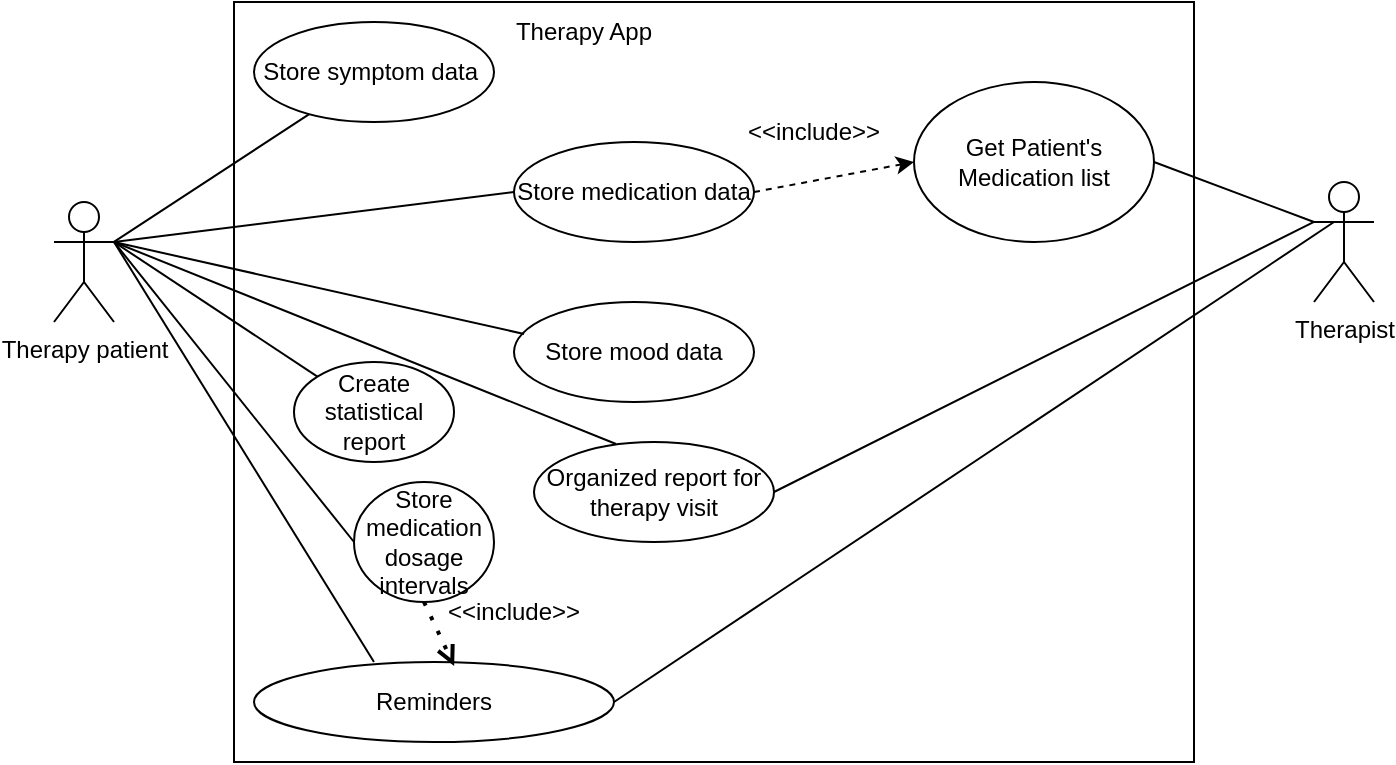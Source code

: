 <mxfile version="20.3.0" type="device" pages="8"><diagram id="ntGDkJFyzeAZ_Md3apGw" name="Sample use case"><mxGraphModel dx="462" dy="865" grid="1" gridSize="10" guides="1" tooltips="1" connect="1" arrows="1" fold="1" page="1" pageScale="1" pageWidth="1100" pageHeight="850" math="0" shadow="0"><root><mxCell id="0"/><mxCell id="1" parent="0"/><mxCell id="Uysrk0lm4OUJcILxln9I-1" value="Therapy patient" style="shape=umlActor;verticalLabelPosition=bottom;verticalAlign=top;html=1;outlineConnect=0;" parent="1" vertex="1"><mxGeometry x="110" y="190" width="30" height="60" as="geometry"/></mxCell><mxCell id="Uysrk0lm4OUJcILxln9I-2" value="Therapist" style="shape=umlActor;verticalLabelPosition=bottom;verticalAlign=top;html=1;outlineConnect=0;" parent="1" vertex="1"><mxGeometry x="740" y="180" width="30" height="60" as="geometry"/></mxCell><mxCell id="Uysrk0lm4OUJcILxln9I-6" value="" style="rounded=0;whiteSpace=wrap;html=1;" parent="1" vertex="1"><mxGeometry x="200" y="90" width="480" height="380" as="geometry"/></mxCell><mxCell id="Uysrk0lm4OUJcILxln9I-9" value="Store symptom data&amp;nbsp;" style="ellipse;whiteSpace=wrap;html=1;" parent="1" vertex="1"><mxGeometry x="210" y="100" width="120" height="50" as="geometry"/></mxCell><mxCell id="Uysrk0lm4OUJcILxln9I-10" value="Therapy App" style="text;html=1;strokeColor=none;fillColor=none;align=center;verticalAlign=middle;whiteSpace=wrap;rounded=0;" parent="1" vertex="1"><mxGeometry x="300" y="90" width="150" height="30" as="geometry"/></mxCell><mxCell id="Uysrk0lm4OUJcILxln9I-11" value="Store mood data" style="ellipse;whiteSpace=wrap;html=1;" parent="1" vertex="1"><mxGeometry x="340" y="240" width="120" height="50" as="geometry"/></mxCell><mxCell id="Uysrk0lm4OUJcILxln9I-12" value="Store medication data" style="ellipse;whiteSpace=wrap;html=1;" parent="1" vertex="1"><mxGeometry x="340" y="160" width="120" height="50" as="geometry"/></mxCell><mxCell id="Uysrk0lm4OUJcILxln9I-13" value="Store medication dosage intervals" style="ellipse;whiteSpace=wrap;html=1;" parent="1" vertex="1"><mxGeometry x="260" y="330" width="70" height="60" as="geometry"/></mxCell><mxCell id="Uysrk0lm4OUJcILxln9I-14" value="&lt;div&gt;Organized report for therapy visit&lt;br&gt;&lt;/div&gt;" style="ellipse;whiteSpace=wrap;html=1;" parent="1" vertex="1"><mxGeometry x="350" y="310" width="120" height="50" as="geometry"/></mxCell><mxCell id="Uysrk0lm4OUJcILxln9I-15" value="Create statistical report" style="ellipse;whiteSpace=wrap;html=1;" parent="1" vertex="1"><mxGeometry x="230" y="270" width="80" height="50" as="geometry"/></mxCell><mxCell id="Uysrk0lm4OUJcILxln9I-18" value="" style="endArrow=none;html=1;rounded=0;exitX=1;exitY=0.333;exitDx=0;exitDy=0;exitPerimeter=0;" parent="1" source="Uysrk0lm4OUJcILxln9I-1" target="Uysrk0lm4OUJcILxln9I-9" edge="1"><mxGeometry width="50" height="50" relative="1" as="geometry"><mxPoint x="200" y="420" as="sourcePoint"/><mxPoint x="250" y="370" as="targetPoint"/></mxGeometry></mxCell><mxCell id="Uysrk0lm4OUJcILxln9I-19" value="" style="endArrow=none;html=1;rounded=0;entryX=0;entryY=0.5;entryDx=0;entryDy=0;" parent="1" target="Uysrk0lm4OUJcILxln9I-12" edge="1"><mxGeometry width="50" height="50" relative="1" as="geometry"><mxPoint x="140" y="210" as="sourcePoint"/><mxPoint x="250" y="370" as="targetPoint"/></mxGeometry></mxCell><mxCell id="Uysrk0lm4OUJcILxln9I-20" value="" style="endArrow=none;html=1;rounded=0;entryX=0.042;entryY=0.32;entryDx=0;entryDy=0;entryPerimeter=0;" parent="1" target="Uysrk0lm4OUJcILxln9I-11" edge="1"><mxGeometry width="50" height="50" relative="1" as="geometry"><mxPoint x="140" y="210" as="sourcePoint"/><mxPoint x="250" y="370" as="targetPoint"/></mxGeometry></mxCell><mxCell id="Uysrk0lm4OUJcILxln9I-21" value="" style="endArrow=none;html=1;rounded=0;entryX=0;entryY=0.5;entryDx=0;entryDy=0;exitX=1;exitY=0.333;exitDx=0;exitDy=0;exitPerimeter=0;" parent="1" source="Uysrk0lm4OUJcILxln9I-1" target="Uysrk0lm4OUJcILxln9I-13" edge="1"><mxGeometry width="50" height="50" relative="1" as="geometry"><mxPoint x="200" y="420" as="sourcePoint"/><mxPoint x="250" y="370" as="targetPoint"/></mxGeometry></mxCell><mxCell id="Uysrk0lm4OUJcILxln9I-24" value="" style="endArrow=none;html=1;rounded=0;exitX=0;exitY=0;exitDx=0;exitDy=0;" parent="1" source="Uysrk0lm4OUJcILxln9I-15" edge="1"><mxGeometry width="50" height="50" relative="1" as="geometry"><mxPoint x="200" y="420" as="sourcePoint"/><mxPoint x="140" y="210" as="targetPoint"/></mxGeometry></mxCell><mxCell id="Uysrk0lm4OUJcILxln9I-25" value="" style="endArrow=none;html=1;rounded=0;entryX=0.342;entryY=0.02;entryDx=0;entryDy=0;entryPerimeter=0;" parent="1" target="Uysrk0lm4OUJcILxln9I-14" edge="1"><mxGeometry width="50" height="50" relative="1" as="geometry"><mxPoint x="140" y="210" as="sourcePoint"/><mxPoint x="250" y="370" as="targetPoint"/></mxGeometry></mxCell><mxCell id="Uysrk0lm4OUJcILxln9I-26" value="" style="endArrow=none;html=1;rounded=0;entryX=0;entryY=0.333;entryDx=0;entryDy=0;entryPerimeter=0;exitX=1;exitY=0.5;exitDx=0;exitDy=0;" parent="1" source="Uysrk0lm4OUJcILxln9I-14" target="Uysrk0lm4OUJcILxln9I-2" edge="1"><mxGeometry width="50" height="50" relative="1" as="geometry"><mxPoint x="520" y="420" as="sourcePoint"/><mxPoint x="570" y="370" as="targetPoint"/></mxGeometry></mxCell><mxCell id="Uysrk0lm4OUJcILxln9I-27" value="Get Patient's Medication list" style="ellipse;whiteSpace=wrap;html=1;" parent="1" vertex="1"><mxGeometry x="540" y="130" width="120" height="80" as="geometry"/></mxCell><mxCell id="Uysrk0lm4OUJcILxln9I-28" value="" style="endArrow=classic;dashed=1;html=1;rounded=0;entryX=0;entryY=0.5;entryDx=0;entryDy=0;exitX=1;exitY=0.5;exitDx=0;exitDy=0;endFill=1;" parent="1" source="Uysrk0lm4OUJcILxln9I-12" target="Uysrk0lm4OUJcILxln9I-27" edge="1"><mxGeometry width="50" height="50" relative="1" as="geometry"><mxPoint x="370" y="420" as="sourcePoint"/><mxPoint x="420" y="370" as="targetPoint"/></mxGeometry></mxCell><mxCell id="Uysrk0lm4OUJcILxln9I-29" value="&amp;lt;&amp;lt;include&amp;gt;&amp;gt;" style="text;html=1;strokeColor=none;fillColor=none;align=center;verticalAlign=middle;whiteSpace=wrap;rounded=0;" parent="1" vertex="1"><mxGeometry x="460" y="140" width="60" height="30" as="geometry"/></mxCell><mxCell id="Uysrk0lm4OUJcILxln9I-31" value="" style="endArrow=none;html=1;rounded=0;entryX=0;entryY=0.333;entryDx=0;entryDy=0;entryPerimeter=0;exitX=1;exitY=0.5;exitDx=0;exitDy=0;" parent="1" source="Uysrk0lm4OUJcILxln9I-27" target="Uysrk0lm4OUJcILxln9I-2" edge="1"><mxGeometry width="50" height="50" relative="1" as="geometry"><mxPoint x="640" y="420" as="sourcePoint"/><mxPoint x="690" y="370" as="targetPoint"/></mxGeometry></mxCell><mxCell id="YPr5dJl9bt497-Ayu-YC-1" value="Reminders" style="ellipse;whiteSpace=wrap;html=1;" parent="1" vertex="1"><mxGeometry x="210" y="420" width="180" height="40" as="geometry"/></mxCell><mxCell id="YPr5dJl9bt497-Ayu-YC-2" value="" style="endArrow=none;html=1;rounded=0;entryX=1;entryY=0.333;entryDx=0;entryDy=0;entryPerimeter=0;" parent="1" target="Uysrk0lm4OUJcILxln9I-1" edge="1"><mxGeometry width="50" height="50" relative="1" as="geometry"><mxPoint x="270" y="420" as="sourcePoint"/><mxPoint x="320" y="370" as="targetPoint"/></mxGeometry></mxCell><mxCell id="YPr5dJl9bt497-Ayu-YC-3" value="" style="endArrow=none;html=1;rounded=0;entryX=1;entryY=0.5;entryDx=0;entryDy=0;" parent="1" target="YPr5dJl9bt497-Ayu-YC-1" edge="1"><mxGeometry width="50" height="50" relative="1" as="geometry"><mxPoint x="750" y="200" as="sourcePoint"/><mxPoint x="320" y="370" as="targetPoint"/></mxGeometry></mxCell><mxCell id="YPr5dJl9bt497-Ayu-YC-4" value="" style="endArrow=open;dashed=1;html=1;dashPattern=1 3;strokeWidth=2;rounded=0;entryX=0.556;entryY=0.05;entryDx=0;entryDy=0;entryPerimeter=0;exitX=0.5;exitY=1;exitDx=0;exitDy=0;endFill=0;" parent="1" source="Uysrk0lm4OUJcILxln9I-13" target="YPr5dJl9bt497-Ayu-YC-1" edge="1"><mxGeometry width="50" height="50" relative="1" as="geometry"><mxPoint x="400" y="420" as="sourcePoint"/><mxPoint x="450" y="370" as="targetPoint"/></mxGeometry></mxCell><mxCell id="YPr5dJl9bt497-Ayu-YC-5" value="&amp;lt;&amp;lt;include&amp;gt;&amp;gt;" style="text;html=1;strokeColor=none;fillColor=none;align=center;verticalAlign=middle;whiteSpace=wrap;rounded=0;" parent="1" vertex="1"><mxGeometry x="310" y="380" width="60" height="30" as="geometry"/></mxCell></root></mxGraphModel></diagram><diagram id="lvDak0BhNweon7_B4w3u" name="Sequence Diagram"><mxGraphModel dx="1562" dy="865" grid="1" gridSize="10" guides="1" tooltips="1" connect="1" arrows="1" fold="1" page="1" pageScale="1" pageWidth="1100" pageHeight="850" math="0" shadow="0"><root><mxCell id="0"/><mxCell id="1" parent="0"/><mxCell id="BR3SA9TYRwSEdvgHfi04-1" value=":Patient" style="rounded=0;whiteSpace=wrap;html=1;" parent="1" vertex="1"><mxGeometry x="-821" y="120" width="120" height="60" as="geometry"/></mxCell><mxCell id="BR3SA9TYRwSEdvgHfi04-2" value="" style="endArrow=none;dashed=1;html=1;dashPattern=1 3;strokeWidth=2;rounded=0;entryX=0.5;entryY=1;entryDx=0;entryDy=0;exitX=0.5;exitY=0;exitDx=0;exitDy=0;" parent="1" source="BR3SA9TYRwSEdvgHfi04-6" target="BR3SA9TYRwSEdvgHfi04-1" edge="1"><mxGeometry width="50" height="50" relative="1" as="geometry"><mxPoint x="-761" y="220" as="sourcePoint"/><mxPoint x="-610" y="430" as="targetPoint"/></mxGeometry></mxCell><mxCell id="BR3SA9TYRwSEdvgHfi04-4" value=":System" style="rounded=0;whiteSpace=wrap;html=1;" parent="1" vertex="1"><mxGeometry x="-650" y="120" width="120" height="60" as="geometry"/></mxCell><mxCell id="BR3SA9TYRwSEdvgHfi04-5" value=":Therapist" style="rounded=0;whiteSpace=wrap;html=1;" parent="1" vertex="1"><mxGeometry x="-480" y="120" width="120" height="60" as="geometry"/></mxCell><mxCell id="BR3SA9TYRwSEdvgHfi04-6" value="" style="rounded=0;whiteSpace=wrap;html=1;" parent="1" vertex="1"><mxGeometry x="-771" y="230" width="20" height="60" as="geometry"/></mxCell><mxCell id="BR3SA9TYRwSEdvgHfi04-7" value="" style="rounded=0;whiteSpace=wrap;html=1;" parent="1" vertex="1"><mxGeometry x="-771" y="340" width="20" height="60" as="geometry"/></mxCell><mxCell id="BR3SA9TYRwSEdvgHfi04-8" value="" style="endArrow=none;dashed=1;html=1;rounded=0;exitX=0.5;exitY=0;exitDx=0;exitDy=0;entryX=0.5;entryY=1;entryDx=0;entryDy=0;" parent="1" source="BR3SA9TYRwSEdvgHfi04-7" target="BR3SA9TYRwSEdvgHfi04-6" edge="1"><mxGeometry width="50" height="50" relative="1" as="geometry"><mxPoint x="-590" y="480" as="sourcePoint"/><mxPoint x="-761" y="270" as="targetPoint"/></mxGeometry></mxCell><mxCell id="BR3SA9TYRwSEdvgHfi04-9" value="" style="endArrow=none;dashed=1;html=1;rounded=0;entryX=0.25;entryY=1;entryDx=0;entryDy=0;" parent="1" target="BR3SA9TYRwSEdvgHfi04-7" edge="1"><mxGeometry width="50" height="50" relative="1" as="geometry"><mxPoint x="-766" y="420" as="sourcePoint"/><mxPoint x="-540" y="430" as="targetPoint"/></mxGeometry></mxCell><mxCell id="BR3SA9TYRwSEdvgHfi04-10" value="" style="rounded=0;whiteSpace=wrap;html=1;" parent="1" vertex="1"><mxGeometry x="-771" y="420" width="20" height="60" as="geometry"/></mxCell><mxCell id="BR3SA9TYRwSEdvgHfi04-11" value="" style="rounded=0;whiteSpace=wrap;html=1;" parent="1" vertex="1"><mxGeometry x="-600" y="260" width="20" height="280" as="geometry"/></mxCell><mxCell id="BR3SA9TYRwSEdvgHfi04-12" value="" style="endArrow=none;dashed=1;html=1;dashPattern=1 3;strokeWidth=2;rounded=0;entryX=0.5;entryY=1;entryDx=0;entryDy=0;exitX=0.5;exitY=0;exitDx=0;exitDy=0;" parent="1" source="BR3SA9TYRwSEdvgHfi04-11" target="BR3SA9TYRwSEdvgHfi04-4" edge="1"><mxGeometry width="50" height="50" relative="1" as="geometry"><mxPoint x="-590" y="480" as="sourcePoint"/><mxPoint x="-540" y="430" as="targetPoint"/></mxGeometry></mxCell><mxCell id="BR3SA9TYRwSEdvgHfi04-13" value="" style="endArrow=classicThin;html=1;rounded=0;exitX=1;exitY=0.75;exitDx=0;exitDy=0;entryX=0;entryY=0.058;entryDx=0;entryDy=0;entryPerimeter=0;endFill=1;" parent="1" source="BR3SA9TYRwSEdvgHfi04-6" target="BR3SA9TYRwSEdvgHfi04-11" edge="1"><mxGeometry width="50" height="50" relative="1" as="geometry"><mxPoint x="-620" y="480" as="sourcePoint"/><mxPoint x="-570" y="430" as="targetPoint"/></mxGeometry></mxCell><mxCell id="BR3SA9TYRwSEdvgHfi04-14" value="" style="endArrow=classicThin;html=1;rounded=0;exitX=1.05;exitY=0.133;exitDx=0;exitDy=0;exitPerimeter=0;endFill=1;entryX=-0.05;entryY=0.342;entryDx=0;entryDy=0;entryPerimeter=0;" parent="1" source="BR3SA9TYRwSEdvgHfi04-7" target="BR3SA9TYRwSEdvgHfi04-11" edge="1"><mxGeometry width="50" height="50" relative="1" as="geometry"><mxPoint x="-620" y="480" as="sourcePoint"/><mxPoint x="-610" y="350" as="targetPoint"/></mxGeometry></mxCell><mxCell id="BR3SA9TYRwSEdvgHfi04-15" value="" style="endArrow=classic;html=1;rounded=0;exitX=1;exitY=0.5;exitDx=0;exitDy=0;entryX=-0.1;entryY=0.689;entryDx=0;entryDy=0;entryPerimeter=0;" parent="1" source="BR3SA9TYRwSEdvgHfi04-10" target="BR3SA9TYRwSEdvgHfi04-11" edge="1"><mxGeometry width="50" height="50" relative="1" as="geometry"><mxPoint x="-620" y="480" as="sourcePoint"/><mxPoint x="-570" y="430" as="targetPoint"/></mxGeometry></mxCell><mxCell id="BR3SA9TYRwSEdvgHfi04-16" value="UpdateFeelings" style="text;html=1;strokeColor=none;fillColor=none;align=center;verticalAlign=middle;whiteSpace=wrap;rounded=0;" parent="1" vertex="1"><mxGeometry x="-711" y="245" width="60" height="30" as="geometry"/></mxCell><mxCell id="BR3SA9TYRwSEdvgHfi04-17" value="UpdateDescriptions" style="text;html=1;align=center;verticalAlign=middle;resizable=0;points=[];autosize=1;strokeColor=none;fillColor=none;" parent="1" vertex="1"><mxGeometry x="-746" y="310" width="130" height="30" as="geometry"/></mxCell><mxCell id="BR3SA9TYRwSEdvgHfi04-18" value="Update Medication" style="text;html=1;strokeColor=none;fillColor=none;align=center;verticalAlign=middle;whiteSpace=wrap;rounded=0;" parent="1" vertex="1"><mxGeometry x="-736" y="420" width="120" height="30" as="geometry"/></mxCell><mxCell id="BR3SA9TYRwSEdvgHfi04-19" value="" style="endArrow=none;dashed=1;html=1;dashPattern=1 3;strokeWidth=2;rounded=0;exitX=0.25;exitY=1;exitDx=0;exitDy=0;entryX=0.5;entryY=0;entryDx=0;entryDy=0;" parent="1" source="BR3SA9TYRwSEdvgHfi04-10" target="BR3SA9TYRwSEdvgHfi04-20" edge="1"><mxGeometry width="50" height="50" relative="1" as="geometry"><mxPoint x="-620" y="480" as="sourcePoint"/><mxPoint x="-760" y="510" as="targetPoint"/></mxGeometry></mxCell><mxCell id="BR3SA9TYRwSEdvgHfi04-20" value="" style="rounded=0;whiteSpace=wrap;html=1;" parent="1" vertex="1"><mxGeometry x="-772" y="520" width="21" height="60" as="geometry"/></mxCell><mxCell id="BR3SA9TYRwSEdvgHfi04-23" value="" style="endArrow=classicThin;dashed=1;html=1;rounded=0;exitX=0.05;exitY=0.957;exitDx=0;exitDy=0;exitPerimeter=0;entryX=1;entryY=0.25;entryDx=0;entryDy=0;endFill=1;" parent="1" source="BR3SA9TYRwSEdvgHfi04-11" target="BR3SA9TYRwSEdvgHfi04-20" edge="1"><mxGeometry width="50" height="50" relative="1" as="geometry"><mxPoint x="-620" y="480" as="sourcePoint"/><mxPoint x="-570" y="430" as="targetPoint"/></mxGeometry></mxCell><mxCell id="BR3SA9TYRwSEdvgHfi04-24" value="GetFeelingReport" style="text;html=1;align=center;verticalAlign=middle;resizable=0;points=[];autosize=1;strokeColor=none;fillColor=none;" parent="1" vertex="1"><mxGeometry x="-750" y="495" width="120" height="30" as="geometry"/></mxCell><mxCell id="BR3SA9TYRwSEdvgHfi04-25" value="" style="endArrow=none;dashed=1;html=1;rounded=0;exitX=0.5;exitY=0;exitDx=0;exitDy=0;" parent="1" source="BR3SA9TYRwSEdvgHfi04-26" target="BR3SA9TYRwSEdvgHfi04-5" edge="1"><mxGeometry width="50" height="50" relative="1" as="geometry"><mxPoint x="-420" y="260" as="sourcePoint"/><mxPoint x="-570" y="430" as="targetPoint"/></mxGeometry></mxCell><mxCell id="BR3SA9TYRwSEdvgHfi04-26" value="" style="rounded=0;whiteSpace=wrap;html=1;" parent="1" vertex="1"><mxGeometry x="-435" y="435" width="30" height="60" as="geometry"/></mxCell><mxCell id="BR3SA9TYRwSEdvgHfi04-28" value="" style="endArrow=none;dashed=1;html=1;dashPattern=1 3;strokeWidth=2;rounded=0;entryX=0.5;entryY=1;entryDx=0;entryDy=0;" parent="1" target="BR3SA9TYRwSEdvgHfi04-26" edge="1"><mxGeometry width="50" height="50" relative="1" as="geometry"><mxPoint x="-420" y="550" as="sourcePoint"/><mxPoint x="-570" y="430" as="targetPoint"/></mxGeometry></mxCell><mxCell id="BR3SA9TYRwSEdvgHfi04-29" value="" style="endArrow=open;dashed=1;html=1;dashPattern=1 3;strokeWidth=2;rounded=0;entryX=0;entryY=0.75;entryDx=0;entryDy=0;exitX=0.95;exitY=0.818;exitDx=0;exitDy=0;exitPerimeter=0;endFill=0;" parent="1" source="BR3SA9TYRwSEdvgHfi04-11" target="BR3SA9TYRwSEdvgHfi04-26" edge="1"><mxGeometry width="50" height="50" relative="1" as="geometry"><mxPoint x="-620" y="300" as="sourcePoint"/><mxPoint x="-570" y="250" as="targetPoint"/></mxGeometry></mxCell><mxCell id="BR3SA9TYRwSEdvgHfi04-30" value="GetFeelingReport" style="text;html=1;align=center;verticalAlign=middle;resizable=0;points=[];autosize=1;strokeColor=none;fillColor=none;" parent="1" vertex="1"><mxGeometry x="-580" y="445" width="120" height="30" as="geometry"/></mxCell></root></mxGraphModel></diagram><diagram id="kqlj6qc_8fI8h3DvjXL5" name="Big Picture (Class Diagram)"><mxGraphModel dx="1312" dy="865" grid="1" gridSize="10" guides="1" tooltips="1" connect="1" arrows="1" fold="1" page="1" pageScale="1" pageWidth="850" pageHeight="1100" math="0" shadow="0"><root><mxCell id="0"/><mxCell id="1" parent="0"/><mxCell id="Xab_zHpOlMsISREHxz9Y-5" value="May not be needed, depends on what we end up implementing. This could also be the UI (or main function)" style="rounded=0;whiteSpace=wrap;html=1;verticalAlign=bottom;" parent="1" vertex="1"><mxGeometry x="520" y="68" width="310" height="322" as="geometry"/></mxCell><mxCell id="4C0_AiFBUqXaxyEuPK0--1" value="Back-end" style="shape=umlFrame;whiteSpace=wrap;html=1;width=120;height=30;boundedLbl=1;verticalAlign=middle;align=left;spacingLeft=5;dashed=1;strokeColor=default;" parent="1" vertex="1"><mxGeometry x="10" y="20" width="820" height="30" as="geometry"/></mxCell><mxCell id="4C0_AiFBUqXaxyEuPK0--2" value="Front-end (UI)" style="shape=umlFrame;whiteSpace=wrap;html=1;width=120;height=30;boundedLbl=1;verticalAlign=middle;align=left;spacingLeft=5;dashed=1;strokeColor=default;" parent="1" vertex="1"><mxGeometry x="-840" y="6" width="160" height="514" as="geometry"/></mxCell><mxCell id="W4fD12It3xQH8SnFy0nQ-5" value="Therapist" style="swimlane;fontStyle=1;childLayout=stackLayout;horizontal=1;startSize=26;horizontalStack=0;resizeParent=1;resizeParentMax=0;resizeLast=0;collapsible=1;marginBottom=0;verticalAlign=top;" parent="1" vertex="1"><mxGeometry x="330" y="106" width="140" height="70" as="geometry"/></mxCell><mxCell id="W4fD12It3xQH8SnFy0nQ-6" value="Name" style="text;strokeColor=none;fillColor=none;align=left;verticalAlign=middle;spacingLeft=4;spacingRight=4;overflow=hidden;points=[[0,0.5],[1,0.5]];portConstraint=eastwest;rotatable=0;" parent="W4fD12It3xQH8SnFy0nQ-5" vertex="1"><mxGeometry y="26" width="140" height="22" as="geometry"/></mxCell><mxCell id="W4fD12It3xQH8SnFy0nQ-7" value="patients: Patients[]" style="text;strokeColor=none;fillColor=none;align=left;verticalAlign=middle;spacingLeft=4;spacingRight=4;overflow=hidden;points=[[0,0.5],[1,0.5]];portConstraint=eastwest;rotatable=0;" parent="W4fD12It3xQH8SnFy0nQ-5" vertex="1"><mxGeometry y="48" width="140" height="22" as="geometry"/></mxCell><mxCell id="W4fD12It3xQH8SnFy0nQ-18" value="" style="endArrow=none;html=1;rounded=0;edgeStyle=orthogonalEdgeStyle;entryX=0;entryY=0.5;entryDx=0;entryDy=0;jumpStyle=arc;startSize=10;endSize=10;" parent="1" source="W4fD12It3xQH8SnFy0nQ-5" target="4C0_AiFBUqXaxyEuPK0--14" edge="1"><mxGeometry width="50" height="50" relative="1" as="geometry"><mxPoint x="380" y="360" as="sourcePoint"/><mxPoint x="310" y="111" as="targetPoint"/></mxGeometry></mxCell><mxCell id="RY_Y8gnFddCMsUT1o-16-16" value="&lt;span style=&quot;color: rgb(0 , 0 , 0) ; font-family: &amp;#34;helvetica&amp;#34; ; font-size: 11px ; font-style: normal ; font-weight: 400 ; letter-spacing: normal ; text-align: center ; text-indent: 0px ; text-transform: none ; word-spacing: 0px ; background-color: rgb(255 , 255 , 255) ; display: inline ; float: none&quot;&gt;1..n&lt;/span&gt;" style="edgeLabel;html=1;align=center;verticalAlign=middle;resizable=0;points=[];" parent="W4fD12It3xQH8SnFy0nQ-18" vertex="1" connectable="0"><mxGeometry x="0.892" relative="1" as="geometry"><mxPoint x="-8" as="offset"/></mxGeometry></mxCell><mxCell id="RY_Y8gnFddCMsUT1o-16-17" value="1" style="edgeLabel;html=1;align=center;verticalAlign=middle;resizable=0;points=[];" parent="W4fD12It3xQH8SnFy0nQ-18" vertex="1" connectable="0"><mxGeometry x="-0.908" relative="1" as="geometry"><mxPoint x="7" as="offset"/></mxGeometry></mxCell><mxCell id="W4fD12It3xQH8SnFy0nQ-23" value="Mood" style="swimlane;fontStyle=1;childLayout=stackLayout;horizontal=1;startSize=26;horizontalStack=0;resizeParent=1;resizeParentMax=0;resizeLast=0;collapsible=1;marginBottom=0;verticalAlign=top;" parent="1" vertex="1"><mxGeometry x="425" y="610" width="140" height="146" as="geometry"/></mxCell><mxCell id="W4fD12It3xQH8SnFy0nQ-24" value="-value: int" style="text;strokeColor=none;fillColor=none;align=left;verticalAlign=middle;spacingLeft=4;spacingRight=4;overflow=hidden;points=[[0,0.5],[1,0.5]];portConstraint=eastwest;rotatable=0;" parent="W4fD12It3xQH8SnFy0nQ-23" vertex="1"><mxGeometry y="26" width="140" height="30" as="geometry"/></mxCell><mxCell id="W4fD12It3xQH8SnFy0nQ-25" value="-date: Date" style="text;strokeColor=none;fillColor=none;align=left;verticalAlign=middle;spacingLeft=4;spacingRight=4;overflow=hidden;points=[[0,0.5],[1,0.5]];portConstraint=eastwest;rotatable=0;" parent="W4fD12It3xQH8SnFy0nQ-23" vertex="1"><mxGeometry y="56" width="140" height="30" as="geometry"/></mxCell><mxCell id="W4fD12It3xQH8SnFy0nQ-26" value="-time: Time" style="text;strokeColor=none;fillColor=none;align=left;verticalAlign=middle;spacingLeft=4;spacingRight=4;overflow=hidden;points=[[0,0.5],[1,0.5]];portConstraint=eastwest;rotatable=0;" parent="W4fD12It3xQH8SnFy0nQ-23" vertex="1"><mxGeometry y="86" width="140" height="30" as="geometry"/></mxCell><mxCell id="ldfyyIxWJIL-wvV9ISfr-3" value="-comment: String" style="text;strokeColor=none;fillColor=none;align=left;verticalAlign=middle;spacingLeft=4;spacingRight=4;overflow=hidden;points=[[0,0.5],[1,0.5]];portConstraint=eastwest;rotatable=0;" parent="W4fD12It3xQH8SnFy0nQ-23" vertex="1"><mxGeometry y="116" width="140" height="30" as="geometry"/></mxCell><mxCell id="W4fD12It3xQH8SnFy0nQ-27" value="Medication " style="swimlane;fontStyle=1;childLayout=stackLayout;horizontal=1;startSize=26;horizontalStack=0;resizeParent=1;resizeParentMax=0;resizeLast=0;collapsible=1;marginBottom=0;verticalAlign=top;" parent="1" vertex="1"><mxGeometry x="170" y="318" width="140" height="224" as="geometry"/></mxCell><mxCell id="W4fD12It3xQH8SnFy0nQ-28" value="id: ID" style="text;strokeColor=none;fillColor=none;align=left;verticalAlign=middle;spacingLeft=4;spacingRight=4;overflow=hidden;points=[[0,0.5],[1,0.5]];portConstraint=eastwest;rotatable=0;" parent="W4fD12It3xQH8SnFy0nQ-27" vertex="1"><mxGeometry y="26" width="140" height="22" as="geometry"/></mxCell><mxCell id="W4fD12It3xQH8SnFy0nQ-30" value="brand name: String " style="text;strokeColor=none;fillColor=none;align=left;verticalAlign=middle;spacingLeft=4;spacingRight=4;overflow=hidden;points=[[0,0.5],[1,0.5]];portConstraint=eastwest;rotatable=0;" parent="W4fD12It3xQH8SnFy0nQ-27" vertex="1"><mxGeometry y="48" width="140" height="22" as="geometry"/></mxCell><mxCell id="Xab_zHpOlMsISREHxz9Y-28" value="common Name: String " style="text;strokeColor=none;fillColor=none;align=left;verticalAlign=middle;spacingLeft=4;spacingRight=4;overflow=hidden;points=[[0,0.5],[1,0.5]];portConstraint=eastwest;rotatable=0;" parent="W4fD12It3xQH8SnFy0nQ-27" vertex="1"><mxGeometry y="70" width="140" height="22" as="geometry"/></mxCell><mxCell id="W4fD12It3xQH8SnFy0nQ-29" value="dosage: int" style="text;strokeColor=none;fillColor=none;align=left;verticalAlign=middle;spacingLeft=4;spacingRight=4;overflow=hidden;points=[[0,0.5],[1,0.5]];portConstraint=eastwest;rotatable=0;" parent="W4fD12It3xQH8SnFy0nQ-27" vertex="1"><mxGeometry y="92" width="140" height="22" as="geometry"/></mxCell><mxCell id="Xab_zHpOlMsISREHxz9Y-18" value="dosageUnit: String" style="text;strokeColor=none;fillColor=none;align=left;verticalAlign=middle;spacingLeft=4;spacingRight=4;overflow=hidden;points=[[0,0.5],[1,0.5]];portConstraint=eastwest;rotatable=0;" parent="W4fD12It3xQH8SnFy0nQ-27" vertex="1"><mxGeometry y="114" width="140" height="22" as="geometry"/></mxCell><mxCell id="Xab_zHpOlMsISREHxz9Y-29" value="inventory: int" style="text;strokeColor=none;fillColor=none;align=left;verticalAlign=middle;spacingLeft=4;spacingRight=4;overflow=hidden;points=[[0,0.5],[1,0.5]];portConstraint=eastwest;rotatable=0;" parent="W4fD12It3xQH8SnFy0nQ-27" vertex="1"><mxGeometry y="136" width="140" height="22" as="geometry"/></mxCell><mxCell id="Xab_zHpOlMsISREHxz9Y-30" value="inventoryReminder: int" style="text;strokeColor=none;fillColor=none;align=left;verticalAlign=middle;spacingLeft=4;spacingRight=4;overflow=hidden;points=[[0,0.5],[1,0.5]];portConstraint=eastwest;rotatable=0;" parent="W4fD12It3xQH8SnFy0nQ-27" vertex="1"><mxGeometry y="158" width="140" height="22" as="geometry"/></mxCell><mxCell id="Xab_zHpOlMsISREHxz9Y-33" value="reminder: Reminder[]" style="text;strokeColor=none;fillColor=none;align=left;verticalAlign=middle;spacingLeft=4;spacingRight=4;overflow=hidden;points=[[0,0.5],[1,0.5]];portConstraint=eastwest;rotatable=0;" parent="W4fD12It3xQH8SnFy0nQ-27" vertex="1"><mxGeometry y="180" width="140" height="22" as="geometry"/></mxCell><mxCell id="6hL-bTAZf9SvN4bXx_GT-10" value="histroy: ??" style="text;strokeColor=none;fillColor=none;align=left;verticalAlign=middle;spacingLeft=4;spacingRight=4;overflow=hidden;points=[[0,0.5],[1,0.5]];portConstraint=eastwest;rotatable=0;" parent="W4fD12It3xQH8SnFy0nQ-27" vertex="1"><mxGeometry y="202" width="140" height="22" as="geometry"/></mxCell><mxCell id="W4fD12It3xQH8SnFy0nQ-35" style="edgeStyle=orthogonalEdgeStyle;rounded=0;orthogonalLoop=1;jettySize=auto;html=1;endArrow=none;endFill=0;startSize=10;endSize=10;strokeWidth=1;dashed=1;exitX=0;exitY=0.5;exitDx=0;exitDy=0;jumpStyle=arc;" parent="1" source="RY_Y8gnFddCMsUT1o-16-13" target="W4fD12It3xQH8SnFy0nQ-40" edge="1"><mxGeometry relative="1" as="geometry"><mxPoint x="119.138" y="180" as="sourcePoint"/></mxGeometry></mxCell><mxCell id="W4fD12It3xQH8SnFy0nQ-40" value="Therapist name as manual input because data is only stored locally" style="shape=note2;boundedLbl=1;html=1;size=25;verticalAlign=middle;align=center;whiteSpace=wrap;fillColor=#f5f5f5;fontColor=#333333;strokeColor=#666666;" parent="1" vertex="1"><mxGeometry x="20" y="110" width="100" height="80" as="geometry"/></mxCell><mxCell id="W4fD12It3xQH8SnFy0nQ-44" value="Session" style="swimlane;fontStyle=1;align=center;verticalAlign=top;childLayout=stackLayout;horizontal=1;startSize=26;horizontalStack=0;resizeParent=1;resizeParentMax=0;resizeLast=0;collapsible=1;marginBottom=0;" parent="1" vertex="1"><mxGeometry x="140" y="68" width="160" height="144" as="geometry"/></mxCell><mxCell id="W4fD12It3xQH8SnFy0nQ-45" value="- time: Time" style="text;strokeColor=none;fillColor=none;align=left;verticalAlign=top;spacingLeft=4;spacingRight=4;overflow=hidden;rotatable=0;points=[[0,0.5],[1,0.5]];portConstraint=eastwest;perimeterSpacing=0;dashed=1;" parent="W4fD12It3xQH8SnFy0nQ-44" vertex="1"><mxGeometry y="26" width="160" height="22" as="geometry"/></mxCell><mxCell id="JWiRpSmgoTe6tVWATsS--1" value="- date: Date" style="text;strokeColor=none;fillColor=none;align=left;verticalAlign=top;spacingLeft=4;spacingRight=4;overflow=hidden;rotatable=0;points=[[0,0.5],[1,0.5]];portConstraint=eastwest;dashed=1;" parent="W4fD12It3xQH8SnFy0nQ-44" vertex="1"><mxGeometry y="48" width="160" height="22" as="geometry"/></mxCell><mxCell id="RY_Y8gnFddCMsUT1o-16-13" value="- therapist: String" style="text;strokeColor=none;fillColor=none;align=left;verticalAlign=top;spacingLeft=4;spacingRight=4;overflow=hidden;rotatable=0;points=[[0,0.5],[1,0.5]];portConstraint=eastwest;dashed=1;" parent="W4fD12It3xQH8SnFy0nQ-44" vertex="1"><mxGeometry y="70" width="160" height="22" as="geometry"/></mxCell><mxCell id="Xab_zHpOlMsISREHxz9Y-3" value="- wantReminder: Boolean" style="text;strokeColor=none;fillColor=none;align=left;verticalAlign=top;spacingLeft=4;spacingRight=4;overflow=hidden;rotatable=0;points=[[0,0.5],[1,0.5]];portConstraint=eastwest;dashed=1;" parent="W4fD12It3xQH8SnFy0nQ-44" vertex="1"><mxGeometry y="92" width="160" height="22" as="geometry"/></mxCell><mxCell id="Xab_zHpOlMsISREHxz9Y-4" value="- reminderTime: Time" style="text;strokeColor=none;fillColor=none;align=left;verticalAlign=top;spacingLeft=4;spacingRight=4;overflow=hidden;rotatable=0;points=[[0,0.5],[1,0.5]];portConstraint=eastwest;dashed=1;" parent="W4fD12It3xQH8SnFy0nQ-44" vertex="1"><mxGeometry y="114" width="160" height="22" as="geometry"/></mxCell><mxCell id="W4fD12It3xQH8SnFy0nQ-46" value="" style="line;strokeWidth=1;fillColor=none;align=left;verticalAlign=middle;spacingTop=-1;spacingLeft=3;spacingRight=3;rotatable=0;labelPosition=right;points=[];portConstraint=eastwest;" parent="W4fD12It3xQH8SnFy0nQ-44" vertex="1"><mxGeometry y="136" width="160" height="8" as="geometry"/></mxCell><mxCell id="4C0_AiFBUqXaxyEuPK0--11" value="Patient" style="swimlane;fontStyle=1;align=center;verticalAlign=top;childLayout=stackLayout;horizontal=1;startSize=26;horizontalStack=0;resizeParent=1;resizeParentMax=0;resizeLast=0;collapsible=1;marginBottom=0;" parent="1" vertex="1"><mxGeometry x="550" y="132" width="160" height="232" as="geometry"/></mxCell><mxCell id="4C0_AiFBUqXaxyEuPK0--12" value="- username: ID" style="text;strokeColor=none;fillColor=none;align=left;verticalAlign=top;spacingLeft=4;spacingRight=4;overflow=hidden;rotatable=0;points=[[0,0.5],[1,0.5]];portConstraint=eastwest;perimeterSpacing=0;dashed=1;" parent="4C0_AiFBUqXaxyEuPK0--11" vertex="1"><mxGeometry y="26" width="160" height="22" as="geometry"/></mxCell><mxCell id="4C0_AiFBUqXaxyEuPK0--20" value="- password: String" style="text;strokeColor=none;fillColor=none;align=left;verticalAlign=top;spacingLeft=4;spacingRight=4;overflow=hidden;rotatable=0;points=[[0,0.5],[1,0.5]];portConstraint=eastwest;perimeterSpacing=0;dashed=1;" parent="4C0_AiFBUqXaxyEuPK0--11" vertex="1"><mxGeometry y="48" width="160" height="22" as="geometry"/></mxCell><mxCell id="4C0_AiFBUqXaxyEuPK0--13" value="- date: Date" style="text;strokeColor=none;fillColor=none;align=left;verticalAlign=top;spacingLeft=4;spacingRight=4;overflow=hidden;rotatable=0;points=[[0,0.5],[1,0.5]];portConstraint=eastwest;dashed=1;" parent="4C0_AiFBUqXaxyEuPK0--11" vertex="1"><mxGeometry y="70" width="160" height="22" as="geometry"/></mxCell><mxCell id="4C0_AiFBUqXaxyEuPK0--14" value="- therapist: Therapist[]" style="text;strokeColor=none;fillColor=none;align=left;verticalAlign=top;spacingLeft=4;spacingRight=4;overflow=hidden;rotatable=0;points=[[0,0.5],[1,0.5]];portConstraint=eastwest;dashed=1;" parent="4C0_AiFBUqXaxyEuPK0--11" vertex="1"><mxGeometry y="92" width="160" height="22" as="geometry"/></mxCell><mxCell id="Xab_zHpOlMsISREHxz9Y-59" value="- medications: Medication[]" style="text;strokeColor=none;fillColor=none;align=left;verticalAlign=top;spacingLeft=4;spacingRight=4;overflow=hidden;rotatable=0;points=[[0,0.5],[1,0.5]];portConstraint=eastwest;dashed=1;" parent="4C0_AiFBUqXaxyEuPK0--11" vertex="1"><mxGeometry y="114" width="160" height="22" as="geometry"/></mxCell><mxCell id="Tol5esdUYyYCfZAphZIR-1" value="- symptoms: Symptom[]" style="text;strokeColor=none;fillColor=none;align=left;verticalAlign=top;spacingLeft=4;spacingRight=4;overflow=hidden;rotatable=0;points=[[0,0.5],[1,0.5]];portConstraint=eastwest;dashed=1;" parent="4C0_AiFBUqXaxyEuPK0--11" vertex="1"><mxGeometry y="136" width="160" height="22" as="geometry"/></mxCell><mxCell id="Xab_zHpOlMsISREHxz9Y-66" value="sessions: Session[]" style="text;strokeColor=none;fillColor=none;align=left;verticalAlign=top;spacingLeft=4;spacingRight=4;overflow=hidden;rotatable=0;points=[[0,0.5],[1,0.5]];portConstraint=eastwest;dashed=1;" parent="4C0_AiFBUqXaxyEuPK0--11" vertex="1"><mxGeometry y="158" width="160" height="22" as="geometry"/></mxCell><mxCell id="zQZ1DzWhDE13lpb1_kEc-1" value="reports: Report[]" style="text;strokeColor=none;fillColor=none;align=left;verticalAlign=top;spacingLeft=4;spacingRight=4;overflow=hidden;rotatable=0;points=[[0,0.5],[1,0.5]];portConstraint=eastwest;dashed=1;" parent="4C0_AiFBUqXaxyEuPK0--11" vertex="1"><mxGeometry y="180" width="160" height="22" as="geometry"/></mxCell><mxCell id="ldfyyIxWJIL-wvV9ISfr-1" value="mood: Mood" style="text;strokeColor=none;fillColor=none;align=left;verticalAlign=top;spacingLeft=4;spacingRight=4;overflow=hidden;rotatable=0;points=[[0,0.5],[1,0.5]];portConstraint=eastwest;dashed=1;" parent="4C0_AiFBUqXaxyEuPK0--11" vertex="1"><mxGeometry y="202" width="160" height="22" as="geometry"/></mxCell><mxCell id="4C0_AiFBUqXaxyEuPK0--15" value="" style="line;strokeWidth=1;fillColor=none;align=left;verticalAlign=middle;spacingTop=-1;spacingLeft=3;spacingRight=3;rotatable=0;labelPosition=right;points=[];portConstraint=eastwest;" parent="4C0_AiFBUqXaxyEuPK0--11" vertex="1"><mxGeometry y="224" width="160" height="8" as="geometry"/></mxCell><mxCell id="4C0_AiFBUqXaxyEuPK0--17" style="rounded=0;orthogonalLoop=1;jettySize=auto;html=1;endArrow=none;endFill=0;startSize=10;endSize=10;strokeWidth=1;dashed=1;edgeStyle=orthogonalEdgeStyle;jumpStyle=arc;" parent="1" source="4C0_AiFBUqXaxyEuPK0--12" target="4C0_AiFBUqXaxyEuPK0--18" edge="1"><mxGeometry relative="1" as="geometry"><mxPoint x="421.908" y="248" as="sourcePoint"/></mxGeometry></mxCell><mxCell id="4C0_AiFBUqXaxyEuPK0--21" style="rounded=0;orthogonalLoop=1;jettySize=auto;html=1;endArrow=none;endFill=0;startSize=10;endSize=10;strokeWidth=1;dashed=1;edgeStyle=orthogonalEdgeStyle;jumpStyle=arc;" parent="1" source="4C0_AiFBUqXaxyEuPK0--18" target="4C0_AiFBUqXaxyEuPK0--20" edge="1"><mxGeometry relative="1" as="geometry"/></mxCell><mxCell id="4C0_AiFBUqXaxyEuPK0--18" value="Login: Want Feature" style="shape=note2;boundedLbl=1;html=1;size=10;verticalAlign=middle;align=center;whiteSpace=wrap;fontStyle=0;fillColor=#f5f5f5;fontColor=#333333;strokeColor=#666666;" parent="1" vertex="1"><mxGeometry x="720" y="80" width="90" height="30" as="geometry"/></mxCell><mxCell id="4C0_AiFBUqXaxyEuPK0--23" style="edgeStyle=orthogonalEdgeStyle;rounded=0;orthogonalLoop=1;jettySize=auto;html=1;endArrow=none;endFill=0;startSize=10;endSize=10;strokeWidth=1;dashed=1;jumpStyle=arc;" parent="1" source="4C0_AiFBUqXaxyEuPK0--22" target="4C0_AiFBUqXaxyEuPK0--14" edge="1"><mxGeometry relative="1" as="geometry"><mxPoint x="490" y="159" as="targetPoint"/></mxGeometry></mxCell><mxCell id="4C0_AiFBUqXaxyEuPK0--22" value="Patients can have multiple therapists" style="shape=note2;boundedLbl=1;html=1;size=10;verticalAlign=middle;align=center;whiteSpace=wrap;fontStyle=0;fillColor=#f5f5f5;fontColor=#333333;strokeColor=#666666;" parent="1" vertex="1"><mxGeometry x="730" y="210" width="90" height="50" as="geometry"/></mxCell><mxCell id="Xab_zHpOlMsISREHxz9Y-7" style="edgeStyle=orthogonalEdgeStyle;rounded=0;orthogonalLoop=1;jettySize=auto;html=1;exitX=1;exitY=0.5;exitDx=0;exitDy=0;dashed=1;endArrow=none;endFill=0;startSize=10;endSize=10;strokeWidth=1;jumpStyle=arc;" parent="1" source="RY_Y8gnFddCMsUT1o-16-13" target="W4fD12It3xQH8SnFy0nQ-5" edge="1"><mxGeometry relative="1" as="geometry"/></mxCell><mxCell id="Xab_zHpOlMsISREHxz9Y-8" value="1" style="edgeLabel;html=1;align=center;verticalAlign=middle;resizable=0;points=[];" parent="Xab_zHpOlMsISREHxz9Y-7" vertex="1" connectable="0"><mxGeometry x="-0.829" y="2" relative="1" as="geometry"><mxPoint as="offset"/></mxGeometry></mxCell><mxCell id="Xab_zHpOlMsISREHxz9Y-9" value="may be unnecessary" style="shape=note2;boundedLbl=1;html=1;size=10;verticalAlign=middle;align=center;whiteSpace=wrap;fontStyle=0;fillColor=#f5f5f5;fontColor=#333333;strokeColor=#666666;" parent="1" vertex="1"><mxGeometry x="310" y="212" width="80" height="30" as="geometry"/></mxCell><mxCell id="Xab_zHpOlMsISREHxz9Y-13" style="rounded=0;orthogonalLoop=1;jettySize=auto;html=1;exitX=0;exitY=0.5;exitDx=0;exitDy=0;dashed=1;endArrow=none;endFill=0;startSize=10;endSize=10;strokeWidth=1;edgeStyle=orthogonalEdgeStyle;jumpStyle=arc;" parent="1" source="W4fD12It3xQH8SnFy0nQ-7" target="Xab_zHpOlMsISREHxz9Y-9" edge="1"><mxGeometry relative="1" as="geometry"/></mxCell><mxCell id="Xab_zHpOlMsISREHxz9Y-27" style="edgeStyle=orthogonalEdgeStyle;rounded=0;orthogonalLoop=1;jettySize=auto;html=1;entryX=1;entryY=0.5;entryDx=0;entryDy=0;endArrow=none;endFill=0;startSize=10;endSize=10;strokeWidth=1;dashed=1;jumpStyle=arc;" parent="1" source="Xab_zHpOlMsISREHxz9Y-26" target="Xab_zHpOlMsISREHxz9Y-18" edge="1"><mxGeometry relative="1" as="geometry"/></mxCell><mxCell id="Xab_zHpOlMsISREHxz9Y-26" value="dosage unit can be ml, mg, g, etc" style="shape=note2;boundedLbl=1;html=1;size=10;verticalAlign=middle;align=center;whiteSpace=wrap;fontStyle=0;fillColor=#f5f5f5;fontColor=#333333;strokeColor=#666666;" parent="1" vertex="1"><mxGeometry x="372.5" y="423" width="95" height="40" as="geometry"/></mxCell><mxCell id="Xab_zHpOlMsISREHxz9Y-31" value="When to give reminder, how many left in inventory" style="shape=note2;boundedLbl=1;html=1;size=10;verticalAlign=middle;align=center;whiteSpace=wrap;fontStyle=0;fillColor=#f5f5f5;fontColor=#333333;strokeColor=#666666;" parent="1" vertex="1"><mxGeometry x="360" y="480" width="110" height="60" as="geometry"/></mxCell><mxCell id="Xab_zHpOlMsISREHxz9Y-32" style="edgeStyle=orthogonalEdgeStyle;rounded=0;orthogonalLoop=1;jettySize=auto;html=1;entryX=1;entryY=0.5;entryDx=0;entryDy=0;endArrow=none;endFill=0;startSize=10;endSize=10;strokeWidth=1;dashed=1;jumpStyle=arc;" parent="1" source="Xab_zHpOlMsISREHxz9Y-31" target="Xab_zHpOlMsISREHxz9Y-30" edge="1"><mxGeometry relative="1" as="geometry"><mxPoint x="409.286" y="328.0" as="sourcePoint"/><mxPoint x="320" y="453.0" as="targetPoint"/></mxGeometry></mxCell><mxCell id="Xab_zHpOlMsISREHxz9Y-35" value="Times for reminder on the days med needs to be taken (can be multiple)" style="shape=note2;boundedLbl=1;html=1;size=10;verticalAlign=middle;align=center;whiteSpace=wrap;fontStyle=0;fillColor=#f5f5f5;fontColor=#333333;strokeColor=#666666;" parent="1" vertex="1"><mxGeometry x="-160" y="205" width="110" height="60" as="geometry"/></mxCell><mxCell id="Xab_zHpOlMsISREHxz9Y-36" style="edgeStyle=orthogonalEdgeStyle;rounded=0;orthogonalLoop=1;jettySize=auto;html=1;entryX=0;entryY=0.5;entryDx=0;entryDy=0;endArrow=none;endFill=0;startSize=10;endSize=10;strokeWidth=1;dashed=1;jumpStyle=arc;" parent="1" source="Xab_zHpOlMsISREHxz9Y-35" target="Xab_zHpOlMsISREHxz9Y-52" edge="1"><mxGeometry relative="1" as="geometry"><mxPoint x="370" y="484.143" as="sourcePoint"/><mxPoint x="320" y="497" as="targetPoint"/></mxGeometry></mxCell><mxCell id="Xab_zHpOlMsISREHxz9Y-42" value="a two tuple; days on days off pattern" style="shape=note2;boundedLbl=1;html=1;size=10;verticalAlign=middle;align=center;whiteSpace=wrap;fontStyle=0;fillColor=#f5f5f5;fontColor=#333333;strokeColor=#666666;" parent="1" vertex="1"><mxGeometry x="-270" y="350" width="110" height="60" as="geometry"/></mxCell><mxCell id="Xab_zHpOlMsISREHxz9Y-43" style="edgeStyle=orthogonalEdgeStyle;rounded=0;orthogonalLoop=1;jettySize=auto;html=1;endArrow=none;endFill=0;startSize=10;endSize=10;strokeWidth=1;dashed=1;jumpStyle=arc;" parent="1" source="Xab_zHpOlMsISREHxz9Y-42" target="Xab_zHpOlMsISREHxz9Y-53" edge="1"><mxGeometry relative="1" as="geometry"><mxPoint x="370" y="484.143" as="sourcePoint"/><mxPoint x="310" y="531.0" as="targetPoint"/></mxGeometry></mxCell><mxCell id="Xab_zHpOlMsISREHxz9Y-44" value="Reminder" style="swimlane;fontStyle=1;childLayout=stackLayout;horizontal=1;startSize=26;horizontalStack=0;resizeParent=1;resizeParentMax=0;resizeLast=0;collapsible=1;marginBottom=0;verticalAlign=top;" parent="1" vertex="1"><mxGeometry x="-50" y="330" width="140" height="70" as="geometry"/></mxCell><mxCell id="Xab_zHpOlMsISREHxz9Y-52" value="reminderTime: Time[]" style="text;strokeColor=none;fillColor=none;align=left;verticalAlign=middle;spacingLeft=4;spacingRight=4;overflow=hidden;points=[[0,0.5],[1,0.5]];portConstraint=eastwest;rotatable=0;" parent="Xab_zHpOlMsISREHxz9Y-44" vertex="1"><mxGeometry y="26" width="140" height="22" as="geometry"/></mxCell><mxCell id="Xab_zHpOlMsISREHxz9Y-53" value="reminderFreq: int[]" style="text;strokeColor=none;fillColor=none;align=left;verticalAlign=middle;spacingLeft=4;spacingRight=4;overflow=hidden;points=[[0,0.5],[1,0.5]];portConstraint=eastwest;rotatable=0;" parent="Xab_zHpOlMsISREHxz9Y-44" vertex="1"><mxGeometry y="48" width="140" height="22" as="geometry"/></mxCell><mxCell id="Xab_zHpOlMsISREHxz9Y-54" style="edgeStyle=none;rounded=0;orthogonalLoop=1;jettySize=auto;html=1;endArrow=none;endFill=0;startSize=10;endSize=10;strokeWidth=1;exitX=0;exitY=0.5;exitDx=0;exitDy=0;jumpStyle=arc;" parent="1" source="Xab_zHpOlMsISREHxz9Y-33" target="Xab_zHpOlMsISREHxz9Y-44" edge="1"><mxGeometry relative="1" as="geometry"/></mxCell><mxCell id="Xab_zHpOlMsISREHxz9Y-55" value="n" style="edgeLabel;html=1;align=center;verticalAlign=middle;resizable=0;points=[];" parent="Xab_zHpOlMsISREHxz9Y-54" vertex="1" connectable="0"><mxGeometry x="0.85" y="-2" relative="1" as="geometry"><mxPoint as="offset"/></mxGeometry></mxCell><mxCell id="Xab_zHpOlMsISREHxz9Y-56" value="n" style="edgeLabel;html=1;align=center;verticalAlign=middle;resizable=0;points=[];" parent="Xab_zHpOlMsISREHxz9Y-54" vertex="1" connectable="0"><mxGeometry x="-0.839" y="-1" relative="1" as="geometry"><mxPoint as="offset"/></mxGeometry></mxCell><mxCell id="Xab_zHpOlMsISREHxz9Y-60" style="edgeStyle=orthogonalEdgeStyle;rounded=0;orthogonalLoop=1;jettySize=auto;html=1;exitX=0;exitY=0.5;exitDx=0;exitDy=0;endArrow=none;endFill=0;startSize=10;endSize=10;strokeWidth=1;jumpStyle=arc;" parent="1" source="Xab_zHpOlMsISREHxz9Y-59" target="W4fD12It3xQH8SnFy0nQ-27" edge="1"><mxGeometry relative="1" as="geometry"/></mxCell><mxCell id="Xab_zHpOlMsISREHxz9Y-61" value="0..n" style="edgeLabel;html=1;align=center;verticalAlign=middle;resizable=0;points=[];" parent="Xab_zHpOlMsISREHxz9Y-60" vertex="1" connectable="0"><mxGeometry x="-0.938" y="3" relative="1" as="geometry"><mxPoint x="-7" as="offset"/></mxGeometry></mxCell><mxCell id="Xab_zHpOlMsISREHxz9Y-62" value="1" style="edgeLabel;html=1;align=center;verticalAlign=middle;resizable=0;points=[];" parent="Xab_zHpOlMsISREHxz9Y-60" vertex="1" connectable="0"><mxGeometry x="0.909" relative="1" as="geometry"><mxPoint y="9" as="offset"/></mxGeometry></mxCell><mxCell id="Xab_zHpOlMsISREHxz9Y-63" value="Note about multiplicity:&amp;nbsp; &lt;span style=&quot;white-space: pre&quot;&gt;&#9;&lt;/span&gt;&lt;span style=&quot;white-space: pre&quot;&gt;&#9;&lt;/span&gt;the app is for the patient, and will be stored entirely locally, so there is only 1 possible patient; the software will be unaware of any other devices using it" style="shape=note2;boundedLbl=1;html=1;size=10;verticalAlign=middle;align=center;whiteSpace=wrap;fontStyle=1;fillColor=#f5f5f5;fontColor=#333333;strokeColor=#666666;" parent="1" vertex="1"><mxGeometry x="140" y="20" width="690" height="30" as="geometry"/></mxCell><mxCell id="Xab_zHpOlMsISREHxz9Y-68" style="edgeStyle=orthogonalEdgeStyle;rounded=0;orthogonalLoop=1;jettySize=auto;html=1;endArrow=none;endFill=0;startSize=10;endSize=10;strokeWidth=1;jumpStyle=arc;" parent="1" source="Xab_zHpOlMsISREHxz9Y-66" target="W4fD12It3xQH8SnFy0nQ-44" edge="1"><mxGeometry relative="1" as="geometry"><mxPoint x="560" y="267" as="sourcePoint"/><mxPoint x="250.043" y="328.0" as="targetPoint"/></mxGeometry></mxCell><mxCell id="Xab_zHpOlMsISREHxz9Y-69" value="1..n" style="edgeLabel;html=1;align=center;verticalAlign=middle;resizable=0;points=[];" parent="Xab_zHpOlMsISREHxz9Y-68" vertex="1" connectable="0"><mxGeometry x="-0.938" y="3" relative="1" as="geometry"><mxPoint x="-7" as="offset"/></mxGeometry></mxCell><mxCell id="Xab_zHpOlMsISREHxz9Y-70" value="1" style="edgeLabel;html=1;align=center;verticalAlign=middle;resizable=0;points=[];" parent="Xab_zHpOlMsISREHxz9Y-68" vertex="1" connectable="0"><mxGeometry x="0.909" relative="1" as="geometry"><mxPoint y="-10" as="offset"/></mxGeometry></mxCell><mxCell id="Xab_zHpOlMsISREHxz9Y-91" style="edgeStyle=orthogonalEdgeStyle;rounded=0;jumpStyle=arc;orthogonalLoop=1;jettySize=auto;html=1;endArrow=none;endFill=0;startSize=10;endSize=10;strokeWidth=1;startArrow=block;startFill=0;" parent="1" edge="1"><mxGeometry relative="1" as="geometry"><mxPoint x="950.077" y="477" as="sourcePoint"/></mxGeometry></mxCell><mxCell id="Xab_zHpOlMsISREHxz9Y-73" style="edgeStyle=orthogonalEdgeStyle;rounded=0;orthogonalLoop=1;jettySize=auto;html=1;endArrow=none;endFill=0;startSize=10;endSize=10;strokeWidth=1;dashed=1;jumpStyle=arc;verticalAlign=top;" parent="1" edge="1"><mxGeometry relative="1" as="geometry"><mxPoint x="695.0" y="762.077" as="sourcePoint"/><mxPoint x="940" y="630" as="targetPoint"/></mxGeometry></mxCell><mxCell id="Xab_zHpOlMsISREHxz9Y-95" value="" style="endArrow=diamond;startArrow=none;endFill=0;startFill=0;endSize=10;html=1;verticalAlign=middle;labelBackgroundColor=default;strokeWidth=1;rounded=0;jumpStyle=arc;startSize=10;" parent="1" source="zQZ1DzWhDE13lpb1_kEc-1" target="BqAWFfLnp7QQ9f7fuXna-1" edge="1"><mxGeometry width="160" relative="1" as="geometry"><mxPoint x="530" y="350" as="sourcePoint"/><mxPoint x="1134.1" y="720" as="targetPoint"/><Array as="points"><mxPoint x="740" y="323"/></Array></mxGeometry></mxCell><mxCell id="BqAWFfLnp7QQ9f7fuXna-1" value="Report Generator package&amp;nbsp;&lt;br&gt;&lt;span style=&quot;font-weight: normal&quot;&gt;&lt;i&gt;Factory Method&lt;br&gt;Design Pattern&lt;/i&gt;&lt;/span&gt;" style="shape=folder;fontStyle=1;tabWidth=80;tabHeight=30;tabPosition=left;html=1;boundedLbl=1;strokeColor=default;" parent="1" vertex="1"><mxGeometry x="690" y="520" width="170" height="80" as="geometry"/></mxCell><mxCell id="6hL-bTAZf9SvN4bXx_GT-9" style="edgeStyle=orthogonalEdgeStyle;rounded=0;jumpStyle=arc;orthogonalLoop=1;jettySize=auto;html=1;startArrow=none;startFill=0;endArrow=none;endFill=0;startSize=10;endSize=10;strokeWidth=1;dashed=1;" parent="1" source="6hL-bTAZf9SvN4bXx_GT-8" target="Xab_zHpOlMsISREHxz9Y-44" edge="1"><mxGeometry relative="1" as="geometry"/></mxCell><mxCell id="6hL-bTAZf9SvN4bXx_GT-8" value="From the stock android reminders" style="shape=note2;boundedLbl=1;html=1;size=10;verticalAlign=middle;align=center;whiteSpace=wrap;fontStyle=0;fillColor=#f5f5f5;fontColor=#333333;strokeColor=#666666;" parent="1" vertex="1"><mxGeometry x="-180" y="444" width="110" height="60" as="geometry"/></mxCell><mxCell id="6hL-bTAZf9SvN4bXx_GT-12" style="edgeStyle=orthogonalEdgeStyle;rounded=0;jumpStyle=arc;orthogonalLoop=1;jettySize=auto;html=1;entryX=1;entryY=0.5;entryDx=0;entryDy=0;startArrow=none;startFill=0;endArrow=none;endFill=0;startSize=10;endSize=10;strokeWidth=1;dashed=1;" parent="1" source="6hL-bTAZf9SvN4bXx_GT-11" target="6hL-bTAZf9SvN4bXx_GT-10" edge="1"><mxGeometry relative="1" as="geometry"/></mxCell><mxCell id="6hL-bTAZf9SvN4bXx_GT-11" value="some kind of database to track the times, dosage, etc. of each medication, when they were taken, if they were taken, etc" style="shape=note2;boundedLbl=1;html=1;size=10;verticalAlign=middle;align=center;whiteSpace=wrap;fontStyle=0;fillColor=#f5f5f5;fontColor=#333333;strokeColor=#666666;" parent="1" vertex="1"><mxGeometry x="140" y="580" width="190" height="60" as="geometry"/></mxCell><mxCell id="Tol5esdUYyYCfZAphZIR-2" value="Symptom package&lt;br&gt;&lt;span style=&quot;font-weight: normal&quot;&gt;&lt;i&gt;Factory and Singleton&lt;br&gt;Design patterns (combined)&lt;/i&gt;&lt;/span&gt;" style="shape=folder;fontStyle=1;tabWidth=80;tabHeight=30;tabPosition=left;html=1;boundedLbl=1;strokeColor=default;" parent="1" vertex="1"><mxGeometry x="840" y="434" width="170" height="80" as="geometry"/></mxCell><mxCell id="Tol5esdUYyYCfZAphZIR-3" style="edgeStyle=orthogonalEdgeStyle;rounded=0;jumpStyle=arc;orthogonalLoop=1;jettySize=auto;html=1;startArrow=none;startFill=0;endArrow=diamond;endFill=0;startSize=10;endSize=10;strokeWidth=1;" parent="1" source="Tol5esdUYyYCfZAphZIR-1" target="Tol5esdUYyYCfZAphZIR-2" edge="1"><mxGeometry relative="1" as="geometry"/></mxCell><mxCell id="ldfyyIxWJIL-wvV9ISfr-2" style="edgeStyle=orthogonalEdgeStyle;rounded=0;jumpStyle=arc;orthogonalLoop=1;jettySize=auto;html=1;startArrow=none;startFill=0;endArrow=diamond;endFill=0;startSize=10;endSize=10;strokeWidth=1;" parent="1" source="ldfyyIxWJIL-wvV9ISfr-1" target="W4fD12It3xQH8SnFy0nQ-23" edge="1"><mxGeometry relative="1" as="geometry"><mxPoint x="510" y="670" as="targetPoint"/></mxGeometry></mxCell></root></mxGraphModel></diagram><diagram id="EaTTn4XfgeYF0ww5QYuf" name="Report Generator (Class Diagram)"><mxGraphModel dx="462" dy="865" grid="1" gridSize="10" guides="1" tooltips="1" connect="1" arrows="1" fold="1" page="1" pageScale="1" pageWidth="850" pageHeight="1100" math="0" shadow="0"><root><mxCell id="0"/><mxCell id="1" parent="0"/><mxCell id="NO3Vsez58WyywWzLNq0l-1" value="Report Generator Package: Factory Method Pattern" style="rounded=0;whiteSpace=wrap;html=1;strokeColor=default;verticalAlign=top;fontStyle=1" parent="1" vertex="1"><mxGeometry x="70" y="220" width="750" height="485" as="geometry"/></mxCell><mxCell id="NO3Vsez58WyywWzLNq0l-6" value="&lt;p style=&quot;margin: 0px ; margin-top: 4px ; text-align: center&quot;&gt;&lt;i&gt;&amp;lt;&amp;lt;Interface&amp;gt;&amp;gt;&lt;/i&gt;&lt;br&gt;&lt;b&gt;Report&lt;/b&gt;&lt;/p&gt;&lt;p style=&quot;margin: 0px ; margin-left: 4px&quot;&gt;&lt;br&gt;&lt;/p&gt;&lt;hr size=&quot;1&quot;&gt;&lt;p style=&quot;margin: 0px ; margin-left: 4px&quot;&gt;+ makeReport(stats[])&lt;/p&gt;&lt;p style=&quot;margin: 0px ; margin-left: 4px&quot;&gt;+ graph: Graph&lt;/p&gt;" style="verticalAlign=top;align=left;overflow=fill;fontSize=12;fontFamily=Helvetica;html=1;strokeColor=default;" parent="1" vertex="1"><mxGeometry x="580" y="260" width="190" height="102" as="geometry"/></mxCell><mxCell id="NO3Vsez58WyywWzLNq0l-8" style="edgeStyle=orthogonalEdgeStyle;rounded=0;jumpStyle=arc;orthogonalLoop=1;jettySize=auto;html=1;endArrow=none;endFill=0;startSize=10;endSize=10;strokeWidth=1;dashed=1;startArrow=open;startFill=0;" parent="1" source="NO3Vsez58WyywWzLNq0l-6" target="NO3Vsez58WyywWzLNq0l-9" edge="1"><mxGeometry relative="1" as="geometry"><mxPoint x="500" y="324" as="sourcePoint"/></mxGeometry></mxCell><mxCell id="7ugMXoOhmVmxkqYS77k2-19" value="" style="edgeStyle=orthogonalEdgeStyle;rounded=0;jumpStyle=arc;orthogonalLoop=1;jettySize=auto;html=1;startArrow=none;startFill=0;endArrow=block;endFill=0;startSize=10;endSize=10;strokeWidth=1;" parent="1" source="7ugMXoOhmVmxkqYS77k2-15" target="NO3Vsez58WyywWzLNq0l-9" edge="1"><mxGeometry relative="1" as="geometry"/></mxCell><mxCell id="NO3Vsez58WyywWzLNq0l-9" value="Report Generator" style="swimlane;fontStyle=1;align=center;verticalAlign=top;childLayout=stackLayout;horizontal=1;startSize=26;horizontalStack=0;resizeParent=1;resizeParentMax=0;resizeLast=0;collapsible=1;marginBottom=0;strokeColor=default;" parent="1" vertex="1"><mxGeometry x="212.5" y="268" width="260" height="86" as="geometry"/></mxCell><mxCell id="NO3Vsez58WyywWzLNq0l-10" value="- statistics: Object[]" style="text;strokeColor=none;fillColor=none;align=left;verticalAlign=top;spacingLeft=4;spacingRight=4;overflow=hidden;rotatable=0;points=[[0,0.5],[1,0.5]];portConstraint=eastwest;" parent="NO3Vsez58WyywWzLNq0l-9" vertex="1"><mxGeometry y="26" width="260" height="26" as="geometry"/></mxCell><mxCell id="NO3Vsez58WyywWzLNq0l-11" value="" style="line;strokeWidth=1;fillColor=none;align=left;verticalAlign=middle;spacingTop=-1;spacingLeft=3;spacingRight=3;rotatable=0;labelPosition=right;points=[];portConstraint=eastwest;" parent="NO3Vsez58WyywWzLNq0l-9" vertex="1"><mxGeometry y="52" width="260" height="8" as="geometry"/></mxCell><mxCell id="NO3Vsez58WyywWzLNq0l-13" value="+ createReport(stats[]): Report" style="text;strokeColor=none;fillColor=none;align=left;verticalAlign=top;spacingLeft=4;spacingRight=4;overflow=hidden;rotatable=0;points=[[0,0.5],[1,0.5]];portConstraint=eastwest;fontStyle=2" parent="NO3Vsez58WyywWzLNq0l-9" vertex="1"><mxGeometry y="60" width="260" height="26" as="geometry"/></mxCell><mxCell id="7ugMXoOhmVmxkqYS77k2-6" style="edgeStyle=orthogonalEdgeStyle;rounded=0;jumpStyle=arc;orthogonalLoop=1;jettySize=auto;html=1;dashed=1;startArrow=none;startFill=0;endArrow=block;endFill=0;startSize=10;endSize=10;strokeWidth=1;" parent="1" source="7ugMXoOhmVmxkqYS77k2-2" target="NO3Vsez58WyywWzLNq0l-6" edge="1"><mxGeometry relative="1" as="geometry"/></mxCell><mxCell id="7ugMXoOhmVmxkqYS77k2-2" value="Report Type A" style="swimlane;fontStyle=1;align=center;verticalAlign=top;childLayout=stackLayout;horizontal=1;startSize=26;horizontalStack=0;resizeParent=1;resizeParentMax=0;resizeLast=0;collapsible=1;marginBottom=0;strokeColor=default;" parent="1" vertex="1"><mxGeometry x="560" y="542" width="110" height="34" as="geometry"/></mxCell><mxCell id="7ugMXoOhmVmxkqYS77k2-4" value="" style="line;strokeWidth=1;fillColor=none;align=left;verticalAlign=middle;spacingTop=-1;spacingLeft=3;spacingRight=3;rotatable=0;labelPosition=right;points=[];portConstraint=eastwest;" parent="7ugMXoOhmVmxkqYS77k2-2" vertex="1"><mxGeometry y="26" width="110" height="8" as="geometry"/></mxCell><mxCell id="7ugMXoOhmVmxkqYS77k2-9" style="edgeStyle=orthogonalEdgeStyle;rounded=0;jumpStyle=arc;orthogonalLoop=1;jettySize=auto;html=1;dashed=1;startArrow=none;startFill=0;endArrow=block;endFill=0;startSize=10;endSize=10;strokeWidth=1;" parent="1" source="7ugMXoOhmVmxkqYS77k2-7" target="NO3Vsez58WyywWzLNq0l-6" edge="1"><mxGeometry relative="1" as="geometry"/></mxCell><mxCell id="7ugMXoOhmVmxkqYS77k2-7" value="Report Type B" style="swimlane;fontStyle=1;align=center;verticalAlign=top;childLayout=stackLayout;horizontal=1;startSize=26;horizontalStack=0;resizeParent=1;resizeParentMax=0;resizeLast=0;collapsible=1;marginBottom=0;strokeColor=default;" parent="1" vertex="1"><mxGeometry x="670" y="542" width="110" height="34" as="geometry"/></mxCell><mxCell id="7ugMXoOhmVmxkqYS77k2-8" value="" style="line;strokeWidth=1;fillColor=none;align=left;verticalAlign=middle;spacingTop=-1;spacingLeft=3;spacingRight=3;rotatable=0;labelPosition=right;points=[];portConstraint=eastwest;" parent="7ugMXoOhmVmxkqYS77k2-7" vertex="1"><mxGeometry y="26" width="110" height="8" as="geometry"/></mxCell><mxCell id="7ugMXoOhmVmxkqYS77k2-24" style="edgeStyle=orthogonalEdgeStyle;rounded=0;jumpStyle=arc;orthogonalLoop=1;jettySize=auto;html=1;startArrow=none;startFill=0;endArrow=block;endFill=0;startSize=10;endSize=10;strokeWidth=1;" parent="1" source="7ugMXoOhmVmxkqYS77k2-15" target="NO3Vsez58WyywWzLNq0l-9" edge="1"><mxGeometry relative="1" as="geometry"/></mxCell><mxCell id="7ugMXoOhmVmxkqYS77k2-20" value="Report Generator B" style="swimlane;fontStyle=1;align=center;verticalAlign=top;childLayout=stackLayout;horizontal=1;startSize=26;horizontalStack=0;resizeParent=1;resizeParentMax=0;resizeLast=0;collapsible=1;marginBottom=0;strokeColor=default;" parent="1" vertex="1"><mxGeometry x="315" y="490" width="220" height="86" as="geometry"/></mxCell><mxCell id="7ugMXoOhmVmxkqYS77k2-21" value="- statistics: Object[]" style="text;strokeColor=none;fillColor=none;align=left;verticalAlign=top;spacingLeft=4;spacingRight=4;overflow=hidden;rotatable=0;points=[[0,0.5],[1,0.5]];portConstraint=eastwest;" parent="7ugMXoOhmVmxkqYS77k2-20" vertex="1"><mxGeometry y="26" width="220" height="26" as="geometry"/></mxCell><mxCell id="7ugMXoOhmVmxkqYS77k2-22" value="" style="line;strokeWidth=1;fillColor=none;align=left;verticalAlign=middle;spacingTop=-1;spacingLeft=3;spacingRight=3;rotatable=0;labelPosition=right;points=[];portConstraint=eastwest;" parent="7ugMXoOhmVmxkqYS77k2-20" vertex="1"><mxGeometry y="52" width="220" height="8" as="geometry"/></mxCell><mxCell id="7ugMXoOhmVmxkqYS77k2-23" value="+ createReport(stats[]): Report Type A" style="text;strokeColor=none;fillColor=none;align=left;verticalAlign=top;spacingLeft=4;spacingRight=4;overflow=hidden;rotatable=0;points=[[0,0.5],[1,0.5]];portConstraint=eastwest;fontStyle=2" parent="7ugMXoOhmVmxkqYS77k2-20" vertex="1"><mxGeometry y="60" width="220" height="26" as="geometry"/></mxCell><mxCell id="7ugMXoOhmVmxkqYS77k2-15" value="Report Generator A" style="swimlane;fontStyle=1;align=center;verticalAlign=top;childLayout=stackLayout;horizontal=1;startSize=26;horizontalStack=0;resizeParent=1;resizeParentMax=0;resizeLast=0;collapsible=1;marginBottom=0;strokeColor=default;" parent="1" vertex="1"><mxGeometry x="90" y="490" width="220" height="86" as="geometry"/></mxCell><mxCell id="7ugMXoOhmVmxkqYS77k2-16" value="- statistics: Object[]" style="text;strokeColor=none;fillColor=none;align=left;verticalAlign=top;spacingLeft=4;spacingRight=4;overflow=hidden;rotatable=0;points=[[0,0.5],[1,0.5]];portConstraint=eastwest;" parent="7ugMXoOhmVmxkqYS77k2-15" vertex="1"><mxGeometry y="26" width="220" height="26" as="geometry"/></mxCell><mxCell id="7ugMXoOhmVmxkqYS77k2-17" value="" style="line;strokeWidth=1;fillColor=none;align=left;verticalAlign=middle;spacingTop=-1;spacingLeft=3;spacingRight=3;rotatable=0;labelPosition=right;points=[];portConstraint=eastwest;" parent="7ugMXoOhmVmxkqYS77k2-15" vertex="1"><mxGeometry y="52" width="220" height="8" as="geometry"/></mxCell><mxCell id="7ugMXoOhmVmxkqYS77k2-18" value="+ createReport(stats[]): Report Type B" style="text;strokeColor=none;fillColor=none;align=left;verticalAlign=top;spacingLeft=4;spacingRight=4;overflow=hidden;rotatable=0;points=[[0,0.5],[1,0.5]];portConstraint=eastwest;fontStyle=2" parent="7ugMXoOhmVmxkqYS77k2-15" vertex="1"><mxGeometry y="60" width="220" height="26" as="geometry"/></mxCell><mxCell id="7ugMXoOhmVmxkqYS77k2-25" value="" style="edgeStyle=orthogonalEdgeStyle;rounded=0;jumpStyle=arc;orthogonalLoop=1;jettySize=auto;html=1;startArrow=none;startFill=0;endArrow=block;endFill=0;startSize=10;endSize=10;strokeWidth=1;" parent="1" source="7ugMXoOhmVmxkqYS77k2-20" target="NO3Vsez58WyywWzLNq0l-9" edge="1"><mxGeometry relative="1" as="geometry"><mxPoint x="330.0" y="550" as="sourcePoint"/><mxPoint x="230.0" y="354.0" as="targetPoint"/></mxGeometry></mxCell></root></mxGraphModel></diagram><diagram name="Symptom (Class Diagram)" id="vzMzkqm0yjgtGHcSwYYU"><mxGraphModel dx="462" dy="865" grid="1" gridSize="10" guides="1" tooltips="1" connect="1" arrows="1" fold="1" page="1" pageScale="1" pageWidth="850" pageHeight="1100" math="0" shadow="0"><root><mxCell id="O_xDe2NUWnuS0hDhM47X-0"/><mxCell id="O_xDe2NUWnuS0hDhM47X-1" parent="O_xDe2NUWnuS0hDhM47X-0"/><mxCell id="O_xDe2NUWnuS0hDhM47X-2" value="Symptom Package: Factory Method and Singleton Combined Patterns (kinda)" style="rounded=0;whiteSpace=wrap;html=1;strokeColor=default;verticalAlign=top;fontStyle=1" parent="O_xDe2NUWnuS0hDhM47X-1" vertex="1"><mxGeometry x="190" y="220" width="730" height="485" as="geometry"/></mxCell><mxCell id="O_xDe2NUWnuS0hDhM47X-4" style="edgeStyle=orthogonalEdgeStyle;rounded=0;jumpStyle=arc;orthogonalLoop=1;jettySize=auto;html=1;endArrow=none;endFill=0;startSize=10;endSize=10;strokeWidth=1;dashed=1;startArrow=open;startFill=0;" parent="O_xDe2NUWnuS0hDhM47X-1" target="O_xDe2NUWnuS0hDhM47X-6" edge="1"><mxGeometry relative="1" as="geometry"><mxPoint x="580" y="311" as="sourcePoint"/></mxGeometry></mxCell><mxCell id="O_xDe2NUWnuS0hDhM47X-6" value="SymptomCreator" style="swimlane;fontStyle=1;align=center;verticalAlign=top;childLayout=stackLayout;horizontal=1;startSize=26;horizontalStack=0;resizeParent=1;resizeParentMax=0;resizeLast=0;collapsible=1;marginBottom=0;strokeColor=default;" parent="O_xDe2NUWnuS0hDhM47X-1" vertex="1"><mxGeometry x="212.5" y="268" width="260" height="86" as="geometry"/></mxCell><mxCell id="O_xDe2NUWnuS0hDhM47X-7" value="- history: Date[]" style="text;strokeColor=none;fillColor=none;align=left;verticalAlign=top;spacingLeft=4;spacingRight=4;overflow=hidden;rotatable=0;points=[[0,0.5],[1,0.5]];portConstraint=eastwest;" parent="O_xDe2NUWnuS0hDhM47X-6" vertex="1"><mxGeometry y="26" width="260" height="26" as="geometry"/></mxCell><mxCell id="O_xDe2NUWnuS0hDhM47X-8" value="" style="line;strokeWidth=1;fillColor=none;align=left;verticalAlign=middle;spacingTop=-1;spacingLeft=3;spacingRight=3;rotatable=0;labelPosition=right;points=[];portConstraint=eastwest;" parent="O_xDe2NUWnuS0hDhM47X-6" vertex="1"><mxGeometry y="52" width="260" height="8" as="geometry"/></mxCell><mxCell id="O_xDe2NUWnuS0hDhM47X-9" value="+ createSymptom(stats[]): Report" style="text;strokeColor=none;fillColor=none;align=left;verticalAlign=top;spacingLeft=4;spacingRight=4;overflow=hidden;rotatable=0;points=[[0,0.5],[1,0.5]];portConstraint=eastwest;fontStyle=2" parent="O_xDe2NUWnuS0hDhM47X-6" vertex="1"><mxGeometry y="60" width="260" height="26" as="geometry"/></mxCell><mxCell id="O_xDe2NUWnuS0hDhM47X-10" style="edgeStyle=orthogonalEdgeStyle;rounded=0;jumpStyle=arc;orthogonalLoop=1;jettySize=auto;html=1;dashed=1;startArrow=none;startFill=0;endArrow=block;endFill=0;startSize=10;endSize=10;strokeWidth=1;" parent="O_xDe2NUWnuS0hDhM47X-1" source="tOs9A9jmTkZHuK1VRpIM-8" edge="1"><mxGeometry relative="1" as="geometry"><mxPoint x="615.0" y="542" as="sourcePoint"/><mxPoint x="675.0" y="362" as="targetPoint"/></mxGeometry></mxCell><mxCell id="O_xDe2NUWnuS0hDhM47X-13" style="edgeStyle=orthogonalEdgeStyle;rounded=0;jumpStyle=arc;orthogonalLoop=1;jettySize=auto;html=1;dashed=1;startArrow=none;startFill=0;endArrow=block;endFill=0;startSize=10;endSize=10;strokeWidth=1;" parent="O_xDe2NUWnuS0hDhM47X-1" source="tOs9A9jmTkZHuK1VRpIM-24" edge="1"><mxGeometry relative="1" as="geometry"><mxPoint x="740.0" y="520" as="sourcePoint"/><mxPoint x="675.0" y="362" as="targetPoint"/><Array as="points"><mxPoint x="740" y="441"/><mxPoint x="675" y="441"/></Array></mxGeometry></mxCell><mxCell id="tOs9A9jmTkZHuK1VRpIM-8" value="SymptomA" style="swimlane;fontStyle=1;align=center;verticalAlign=top;childLayout=stackLayout;horizontal=1;startSize=26;horizontalStack=0;resizeParent=1;resizeParentMax=0;resizeLast=0;collapsible=1;marginBottom=0;strokeColor=default;" parent="O_xDe2NUWnuS0hDhM47X-1" vertex="1"><mxGeometry x="360" y="430" width="230" height="138" as="geometry"/></mxCell><mxCell id="tOs9A9jmTkZHuK1VRpIM-9" value="- SymptomA" style="text;strokeColor=none;fillColor=none;align=left;verticalAlign=top;spacingLeft=4;spacingRight=4;overflow=hidden;rotatable=0;points=[[0,0.5],[1,0.5]];portConstraint=eastwest;" parent="tOs9A9jmTkZHuK1VRpIM-8" vertex="1"><mxGeometry y="26" width="230" height="26" as="geometry"/></mxCell><mxCell id="tOs9A9jmTkZHuK1VRpIM-13" value="- name: {Name}" style="text;strokeColor=none;fillColor=none;align=left;verticalAlign=top;spacingLeft=4;spacingRight=4;overflow=hidden;rotatable=0;points=[[0,0.5],[1,0.5]];portConstraint=eastwest;" parent="tOs9A9jmTkZHuK1VRpIM-8" vertex="1"><mxGeometry y="52" width="230" height="26" as="geometry"/></mxCell><mxCell id="tOs9A9jmTkZHuK1VRpIM-10" value="" style="line;strokeWidth=1;fillColor=none;align=left;verticalAlign=middle;spacingTop=-1;spacingLeft=3;spacingRight=3;rotatable=0;labelPosition=right;points=[];portConstraint=eastwest;" parent="tOs9A9jmTkZHuK1VRpIM-8" vertex="1"><mxGeometry y="78" width="230" height="8" as="geometry"/></mxCell><mxCell id="tOs9A9jmTkZHuK1VRpIM-11" value="+ addDateTime" style="text;strokeColor=none;fillColor=none;align=left;verticalAlign=top;spacingLeft=4;spacingRight=4;overflow=hidden;rotatable=0;points=[[0,0.5],[1,0.5]];portConstraint=eastwest;fontStyle=0" parent="tOs9A9jmTkZHuK1VRpIM-8" vertex="1"><mxGeometry y="86" width="230" height="26" as="geometry"/></mxCell><mxCell id="tOs9A9jmTkZHuK1VRpIM-23" value="+ getSymptom(): SymptomA" style="text;strokeColor=none;fillColor=none;align=left;verticalAlign=top;spacingLeft=4;spacingRight=4;overflow=hidden;rotatable=0;points=[[0,0.5],[1,0.5]];portConstraint=eastwest;fontStyle=0" parent="tOs9A9jmTkZHuK1VRpIM-8" vertex="1"><mxGeometry y="112" width="230" height="26" as="geometry"/></mxCell><mxCell id="tOs9A9jmTkZHuK1VRpIM-22" value="&lt;p style=&quot;margin: 0px ; margin-top: 4px ; text-align: center&quot;&gt;&lt;i&gt;&amp;lt;&amp;lt;Interface&amp;gt;&amp;gt;&lt;/i&gt;&lt;br&gt;&lt;b&gt;Symptom&lt;/b&gt;&lt;/p&gt;&lt;hr size=&quot;1&quot;&gt;&lt;p style=&quot;margin: 0px 0px 0px 4px&quot;&gt;&lt;/p&gt;&lt;i&gt;&amp;nbsp;+ getSymptom(): Symptom&lt;/i&gt;&lt;p style=&quot;margin: 0px 0px 0px 4px&quot;&gt;&lt;i&gt;+ addDateTime()&lt;/i&gt;&lt;/p&gt;&lt;div&gt;&lt;i&gt;&lt;br&gt;&lt;/i&gt;&lt;/div&gt;" style="verticalAlign=top;align=left;overflow=fill;fontSize=12;fontFamily=Helvetica;html=1;strokeColor=default;" parent="O_xDe2NUWnuS0hDhM47X-1" vertex="1"><mxGeometry x="590" y="274" width="187.5" height="80" as="geometry"/></mxCell><mxCell id="tOs9A9jmTkZHuK1VRpIM-24" value="SymptomB" style="swimlane;fontStyle=1;align=center;verticalAlign=top;childLayout=stackLayout;horizontal=1;startSize=26;horizontalStack=0;resizeParent=1;resizeParentMax=0;resizeLast=0;collapsible=1;marginBottom=0;strokeColor=default;" parent="O_xDe2NUWnuS0hDhM47X-1" vertex="1"><mxGeometry x="650" y="510" width="230" height="138" as="geometry"/></mxCell><mxCell id="tOs9A9jmTkZHuK1VRpIM-25" value="- SymptomB" style="text;strokeColor=none;fillColor=none;align=left;verticalAlign=top;spacingLeft=4;spacingRight=4;overflow=hidden;rotatable=0;points=[[0,0.5],[1,0.5]];portConstraint=eastwest;" parent="tOs9A9jmTkZHuK1VRpIM-24" vertex="1"><mxGeometry y="26" width="230" height="26" as="geometry"/></mxCell><mxCell id="tOs9A9jmTkZHuK1VRpIM-26" value="- name: {Name}" style="text;strokeColor=none;fillColor=none;align=left;verticalAlign=top;spacingLeft=4;spacingRight=4;overflow=hidden;rotatable=0;points=[[0,0.5],[1,0.5]];portConstraint=eastwest;" parent="tOs9A9jmTkZHuK1VRpIM-24" vertex="1"><mxGeometry y="52" width="230" height="26" as="geometry"/></mxCell><mxCell id="tOs9A9jmTkZHuK1VRpIM-27" value="" style="line;strokeWidth=1;fillColor=none;align=left;verticalAlign=middle;spacingTop=-1;spacingLeft=3;spacingRight=3;rotatable=0;labelPosition=right;points=[];portConstraint=eastwest;" parent="tOs9A9jmTkZHuK1VRpIM-24" vertex="1"><mxGeometry y="78" width="230" height="8" as="geometry"/></mxCell><mxCell id="tOs9A9jmTkZHuK1VRpIM-28" value="+ addDateTime" style="text;strokeColor=none;fillColor=none;align=left;verticalAlign=top;spacingLeft=4;spacingRight=4;overflow=hidden;rotatable=0;points=[[0,0.5],[1,0.5]];portConstraint=eastwest;fontStyle=0" parent="tOs9A9jmTkZHuK1VRpIM-24" vertex="1"><mxGeometry y="86" width="230" height="26" as="geometry"/></mxCell><mxCell id="tOs9A9jmTkZHuK1VRpIM-29" value="+ getSymptom(): SymptomB" style="text;strokeColor=none;fillColor=none;align=left;verticalAlign=top;spacingLeft=4;spacingRight=4;overflow=hidden;rotatable=0;points=[[0,0.5],[1,0.5]];portConstraint=eastwest;fontStyle=0" parent="tOs9A9jmTkZHuK1VRpIM-24" vertex="1"><mxGeometry y="112" width="230" height="26" as="geometry"/></mxCell></root></mxGraphModel></diagram><diagram id="zVd60bHoZ25i6f1lO7BE" name="State Diagram"><mxGraphModel dx="462" dy="865" grid="1" gridSize="10" guides="1" tooltips="1" connect="1" arrows="1" fold="1" page="1" pageScale="1" pageWidth="1100" pageHeight="850" math="0" shadow="0"><root><mxCell id="0"/><mxCell id="1" parent="0"/><mxCell id="NTPM_ZsyKKOaukwZyS_E-1" value="Active" style="rounded=1;whiteSpace=wrap;html=1;" parent="1" vertex="1"><mxGeometry x="230" y="100" width="120" height="60" as="geometry"/></mxCell><mxCell id="NTPM_ZsyKKOaukwZyS_E-2" value="Idle" style="rounded=1;whiteSpace=wrap;html=1;" parent="1" vertex="1"><mxGeometry x="230" y="350" width="120" height="60" as="geometry"/></mxCell><mxCell id="NTPM_ZsyKKOaukwZyS_E-3" value="Inactive" style="rounded=1;whiteSpace=wrap;html=1;" parent="1" vertex="1"><mxGeometry x="430" y="210" width="120" height="60" as="geometry"/></mxCell><mxCell id="UcK9XSoOe-S3oGdHw8jF-1" value="" style="endArrow=open;html=1;rounded=0;exitX=1;exitY=0.5;exitDx=0;exitDy=0;entryX=0.5;entryY=0;entryDx=0;entryDy=0;endFill=0;" parent="1" source="NTPM_ZsyKKOaukwZyS_E-1" target="NTPM_ZsyKKOaukwZyS_E-3" edge="1"><mxGeometry width="50" height="50" relative="1" as="geometry"><mxPoint x="320" y="330" as="sourcePoint"/><mxPoint x="370" y="280" as="targetPoint"/></mxGeometry></mxCell><mxCell id="UcK9XSoOe-S3oGdHw8jF-2" value="" style="endArrow=open;html=1;rounded=0;entryX=1;entryY=0.5;entryDx=0;entryDy=0;exitX=0.375;exitY=1.017;exitDx=0;exitDy=0;endFill=0;exitPerimeter=0;" parent="1" source="NTPM_ZsyKKOaukwZyS_E-3" target="NTPM_ZsyKKOaukwZyS_E-2" edge="1"><mxGeometry width="50" height="50" relative="1" as="geometry"><mxPoint x="320" y="330" as="sourcePoint"/><mxPoint x="370" y="280" as="targetPoint"/></mxGeometry></mxCell><mxCell id="UcK9XSoOe-S3oGdHw8jF-3" value="" style="endArrow=open;html=1;rounded=0;entryX=0.5;entryY=1;entryDx=0;entryDy=0;exitX=0.5;exitY=0;exitDx=0;exitDy=0;endFill=0;" parent="1" source="NTPM_ZsyKKOaukwZyS_E-2" target="NTPM_ZsyKKOaukwZyS_E-1" edge="1"><mxGeometry width="50" height="50" relative="1" as="geometry"><mxPoint x="320" y="330" as="sourcePoint"/><mxPoint x="370" y="280" as="targetPoint"/></mxGeometry></mxCell><mxCell id="UcK9XSoOe-S3oGdHw8jF-4" value="" style="swimlane;startSize=0;" parent="1" vertex="1"><mxGeometry x="130" y="70" width="470" height="390" as="geometry"/></mxCell><mxCell id="UcK9XSoOe-S3oGdHw8jF-5" value="User turns off notification" style="text;html=1;align=center;verticalAlign=middle;resizable=0;points=[];autosize=1;strokeColor=none;fillColor=none;" parent="UcK9XSoOe-S3oGdHw8jF-4" vertex="1"><mxGeometry x="250" y="60" width="160" height="30" as="geometry"/></mxCell><mxCell id="UcK9XSoOe-S3oGdHw8jF-6" value="Time Check before 10 to 15 minutes" style="text;html=1;align=center;verticalAlign=middle;resizable=0;points=[];autosize=1;strokeColor=none;fillColor=none;" parent="UcK9XSoOe-S3oGdHw8jF-4" vertex="1"><mxGeometry x="230" y="280" width="220" height="30" as="geometry"/></mxCell><mxCell id="UcK9XSoOe-S3oGdHw8jF-8" value="Turn on Alert if time is true" style="text;html=1;align=center;verticalAlign=middle;resizable=0;points=[];autosize=1;strokeColor=none;fillColor=none;" parent="UcK9XSoOe-S3oGdHw8jF-4" vertex="1"><mxGeometry x="-10" y="170" width="170" height="30" as="geometry"/></mxCell><mxCell id="UcK9XSoOe-S3oGdHw8jF-7" value="&lt;u&gt;&lt;b&gt;User Drug Dosage Interval Alert System&lt;/b&gt;&lt;/u&gt;" style="text;html=1;align=center;verticalAlign=middle;resizable=0;points=[];autosize=1;strokeColor=none;fillColor=none;" parent="1" vertex="1"><mxGeometry x="145" y="25" width="250" height="30" as="geometry"/></mxCell></root></mxGraphModel></diagram><diagram id="xm8NUDmgIMMyOKPFpAnH" name="Entity Relationship Diagram"><mxGraphModel dx="462" dy="865" grid="1" gridSize="10" guides="1" tooltips="1" connect="1" arrows="1" fold="1" page="1" pageScale="1" pageWidth="1100" pageHeight="850" math="0" shadow="0"><root><mxCell id="0"/><mxCell id="1" parent="0"/></root></mxGraphModel></diagram><diagram id="RS_TAAmQNZJcdhXqWpSI" name="[obsolete] Class Diagram V1"><mxGraphModel dx="462" dy="865" grid="1" gridSize="10" guides="1" tooltips="1" connect="1" arrows="1" fold="1" page="1" pageScale="1" pageWidth="1100" pageHeight="850" math="0" shadow="0"><root><mxCell id="0"/><mxCell id="1" parent="0"/><mxCell id="t5WTXAiA1XqlarVw1PRq-1" value="Patient" style="swimlane;fontStyle=1;childLayout=stackLayout;horizontal=1;startSize=26;horizontalStack=0;resizeParent=1;resizeParentMax=0;resizeLast=0;collapsible=1;marginBottom=0;verticalAlign=top;" parent="1" vertex="1"><mxGeometry x="340" y="70" width="140" height="116" as="geometry"/></mxCell><mxCell id="t5WTXAiA1XqlarVw1PRq-2" value="Username" style="text;strokeColor=none;fillColor=none;align=left;verticalAlign=middle;spacingLeft=4;spacingRight=4;overflow=hidden;points=[[0,0.5],[1,0.5]];portConstraint=eastwest;rotatable=0;" parent="t5WTXAiA1XqlarVw1PRq-1" vertex="1"><mxGeometry y="26" width="140" height="30" as="geometry"/></mxCell><mxCell id="t5WTXAiA1XqlarVw1PRq-3" value="Therapist name" style="text;strokeColor=none;fillColor=none;align=left;verticalAlign=middle;spacingLeft=4;spacingRight=4;overflow=hidden;points=[[0,0.5],[1,0.5]];portConstraint=eastwest;rotatable=0;" parent="t5WTXAiA1XqlarVw1PRq-1" vertex="1"><mxGeometry y="56" width="140" height="30" as="geometry"/></mxCell><mxCell id="t5WTXAiA1XqlarVw1PRq-4" value="Item 3" style="text;strokeColor=none;fillColor=none;align=left;verticalAlign=middle;spacingLeft=4;spacingRight=4;overflow=hidden;points=[[0,0.5],[1,0.5]];portConstraint=eastwest;rotatable=0;" parent="t5WTXAiA1XqlarVw1PRq-1" vertex="1"><mxGeometry y="86" width="140" height="30" as="geometry"/></mxCell><mxCell id="t5WTXAiA1XqlarVw1PRq-5" value="Therapist" style="swimlane;fontStyle=1;childLayout=stackLayout;horizontal=1;startSize=26;horizontalStack=0;resizeParent=1;resizeParentMax=0;resizeLast=0;collapsible=1;marginBottom=0;verticalAlign=top;" parent="1" vertex="1"><mxGeometry x="660" y="70" width="140" height="116" as="geometry"/></mxCell><mxCell id="t5WTXAiA1XqlarVw1PRq-6" value="Name" style="text;strokeColor=none;fillColor=none;align=left;verticalAlign=middle;spacingLeft=4;spacingRight=4;overflow=hidden;points=[[0,0.5],[1,0.5]];portConstraint=eastwest;rotatable=0;" parent="t5WTXAiA1XqlarVw1PRq-5" vertex="1"><mxGeometry y="26" width="140" height="30" as="geometry"/></mxCell><mxCell id="t5WTXAiA1XqlarVw1PRq-7" value="Patient List" style="text;strokeColor=none;fillColor=none;align=left;verticalAlign=middle;spacingLeft=4;spacingRight=4;overflow=hidden;points=[[0,0.5],[1,0.5]];portConstraint=eastwest;rotatable=0;" parent="t5WTXAiA1XqlarVw1PRq-5" vertex="1"><mxGeometry y="56" width="140" height="30" as="geometry"/></mxCell><mxCell id="t5WTXAiA1XqlarVw1PRq-8" value="Item 3" style="text;strokeColor=none;fillColor=none;align=left;verticalAlign=middle;spacingLeft=4;spacingRight=4;overflow=hidden;points=[[0,0.5],[1,0.5]];portConstraint=eastwest;rotatable=0;" parent="t5WTXAiA1XqlarVw1PRq-5" vertex="1"><mxGeometry y="86" width="140" height="30" as="geometry"/></mxCell><mxCell id="d41O0AKIB08YeG4YCIGC-15" style="edgeStyle=none;rounded=0;orthogonalLoop=1;jettySize=auto;html=1;endArrow=none;endFill=0;startSize=4;endSize=4;strokeWidth=1;" parent="1" source="t5WTXAiA1XqlarVw1PRq-9" target="t5WTXAiA1XqlarVw1PRq-1" edge="1"><mxGeometry relative="1" as="geometry"/></mxCell><mxCell id="t5WTXAiA1XqlarVw1PRq-9" value="Report Generator" style="swimlane;fontStyle=1;childLayout=stackLayout;horizontal=1;startSize=26;horizontalStack=0;resizeParent=1;resizeParentMax=0;resizeLast=0;collapsible=1;marginBottom=0;verticalAlign=top;" parent="1" vertex="1"><mxGeometry x="640" y="280" width="140" height="86" as="geometry"/></mxCell><mxCell id="t5WTXAiA1XqlarVw1PRq-10" value="Statistical" style="text;strokeColor=none;fillColor=none;align=left;verticalAlign=middle;spacingLeft=4;spacingRight=4;overflow=hidden;points=[[0,0.5],[1,0.5]];portConstraint=eastwest;rotatable=0;" parent="t5WTXAiA1XqlarVw1PRq-9" vertex="1"><mxGeometry y="26" width="140" height="30" as="geometry"/></mxCell><mxCell id="t5WTXAiA1XqlarVw1PRq-11" value="Therapy Session " style="text;strokeColor=none;fillColor=none;align=left;verticalAlign=middle;spacingLeft=4;spacingRight=4;overflow=hidden;points=[[0,0.5],[1,0.5]];portConstraint=eastwest;rotatable=0;" parent="t5WTXAiA1XqlarVw1PRq-9" vertex="1"><mxGeometry y="56" width="140" height="30" as="geometry"/></mxCell><mxCell id="d41O0AKIB08YeG4YCIGC-1" style="rounded=0;orthogonalLoop=1;jettySize=auto;html=1;startSize=4;endSize=4;strokeWidth=1;endArrow=diamond;endFill=0;entryX=0.5;entryY=1;entryDx=0;entryDy=0;" parent="1" source="t5WTXAiA1XqlarVw1PRq-21" target="t5WTXAiA1XqlarVw1PRq-16" edge="1"><mxGeometry relative="1" as="geometry"/></mxCell><mxCell id="t5WTXAiA1XqlarVw1PRq-16" value="Data Collection" style="swimlane;fontStyle=1;childLayout=stackLayout;horizontal=1;startSize=26;horizontalStack=0;resizeParent=1;resizeParentMax=0;resizeLast=0;collapsible=1;marginBottom=0;verticalAlign=top;" parent="1" vertex="1"><mxGeometry x="300" y="270" width="140" height="116" as="geometry"/></mxCell><mxCell id="t5WTXAiA1XqlarVw1PRq-17" value="Item 1" style="text;strokeColor=none;fillColor=none;align=left;verticalAlign=middle;spacingLeft=4;spacingRight=4;overflow=hidden;points=[[0,0.5],[1,0.5]];portConstraint=eastwest;rotatable=0;" parent="t5WTXAiA1XqlarVw1PRq-16" vertex="1"><mxGeometry y="26" width="140" height="30" as="geometry"/></mxCell><mxCell id="t5WTXAiA1XqlarVw1PRq-18" value="Item 2" style="text;strokeColor=none;fillColor=none;align=left;verticalAlign=middle;spacingLeft=4;spacingRight=4;overflow=hidden;points=[[0,0.5],[1,0.5]];portConstraint=eastwest;rotatable=0;" parent="t5WTXAiA1XqlarVw1PRq-16" vertex="1"><mxGeometry y="56" width="140" height="30" as="geometry"/></mxCell><mxCell id="t5WTXAiA1XqlarVw1PRq-19" value="Item 3" style="text;strokeColor=none;fillColor=none;align=left;verticalAlign=middle;spacingLeft=4;spacingRight=4;overflow=hidden;points=[[0,0.5],[1,0.5]];portConstraint=eastwest;rotatable=0;" parent="t5WTXAiA1XqlarVw1PRq-16" vertex="1"><mxGeometry y="86" width="140" height="30" as="geometry"/></mxCell><mxCell id="t5WTXAiA1XqlarVw1PRq-20" value="" style="endArrow=none;html=1;rounded=0;exitX=1;exitY=0.5;exitDx=0;exitDy=0;" parent="1" source="t5WTXAiA1XqlarVw1PRq-2" target="t5WTXAiA1XqlarVw1PRq-5" edge="1"><mxGeometry width="50" height="50" relative="1" as="geometry"><mxPoint x="500" y="410" as="sourcePoint"/><mxPoint x="550" y="360" as="targetPoint"/></mxGeometry></mxCell><mxCell id="t5WTXAiA1XqlarVw1PRq-21" value="Feeling rating" style="swimlane;fontStyle=1;childLayout=stackLayout;horizontal=1;startSize=26;horizontalStack=0;resizeParent=1;resizeParentMax=0;resizeLast=0;collapsible=1;marginBottom=0;verticalAlign=top;" parent="1" vertex="1"><mxGeometry x="190" y="490" width="140" height="116" as="geometry"/></mxCell><mxCell id="t5WTXAiA1XqlarVw1PRq-22" value="feeling: integer" style="text;strokeColor=none;fillColor=none;align=left;verticalAlign=middle;spacingLeft=4;spacingRight=4;overflow=hidden;points=[[0,0.5],[1,0.5]];portConstraint=eastwest;rotatable=0;" parent="t5WTXAiA1XqlarVw1PRq-21" vertex="1"><mxGeometry y="26" width="140" height="30" as="geometry"/></mxCell><mxCell id="t5WTXAiA1XqlarVw1PRq-23" value="storage container" style="text;strokeColor=none;fillColor=none;align=left;verticalAlign=middle;spacingLeft=4;spacingRight=4;overflow=hidden;points=[[0,0.5],[1,0.5]];portConstraint=eastwest;rotatable=0;" parent="t5WTXAiA1XqlarVw1PRq-21" vertex="1"><mxGeometry y="56" width="140" height="30" as="geometry"/></mxCell><mxCell id="t5WTXAiA1XqlarVw1PRq-24" value="date" style="text;strokeColor=none;fillColor=none;align=left;verticalAlign=middle;spacingLeft=4;spacingRight=4;overflow=hidden;points=[[0,0.5],[1,0.5]];portConstraint=eastwest;rotatable=0;" parent="t5WTXAiA1XqlarVw1PRq-21" vertex="1"><mxGeometry y="86" width="140" height="30" as="geometry"/></mxCell><mxCell id="t5WTXAiA1XqlarVw1PRq-25" value="Feeling Description" style="swimlane;fontStyle=1;childLayout=stackLayout;horizontal=1;startSize=26;horizontalStack=0;resizeParent=1;resizeParentMax=0;resizeLast=0;collapsible=1;marginBottom=0;verticalAlign=top;" parent="1" vertex="1"><mxGeometry x="350" y="510" width="140" height="116" as="geometry"/></mxCell><mxCell id="t5WTXAiA1XqlarVw1PRq-26" value="word count" style="text;strokeColor=none;fillColor=none;align=left;verticalAlign=middle;spacingLeft=4;spacingRight=4;overflow=hidden;points=[[0,0.5],[1,0.5]];portConstraint=eastwest;rotatable=0;" parent="t5WTXAiA1XqlarVw1PRq-25" vertex="1"><mxGeometry y="26" width="140" height="30" as="geometry"/></mxCell><mxCell id="t5WTXAiA1XqlarVw1PRq-27" value="description storage" style="text;strokeColor=none;fillColor=none;align=left;verticalAlign=middle;spacingLeft=4;spacingRight=4;overflow=hidden;points=[[0,0.5],[1,0.5]];portConstraint=eastwest;rotatable=0;" parent="t5WTXAiA1XqlarVw1PRq-25" vertex="1"><mxGeometry y="56" width="140" height="30" as="geometry"/></mxCell><mxCell id="t5WTXAiA1XqlarVw1PRq-28" value="date" style="text;strokeColor=none;fillColor=none;align=left;verticalAlign=middle;spacingLeft=4;spacingRight=4;overflow=hidden;points=[[0,0.5],[1,0.5]];portConstraint=eastwest;rotatable=0;" parent="t5WTXAiA1XqlarVw1PRq-25" vertex="1"><mxGeometry y="86" width="140" height="30" as="geometry"/></mxCell><mxCell id="t5WTXAiA1XqlarVw1PRq-29" value="Medication " style="swimlane;fontStyle=1;childLayout=stackLayout;horizontal=1;startSize=26;horizontalStack=0;resizeParent=1;resizeParentMax=0;resizeLast=0;collapsible=1;marginBottom=0;verticalAlign=top;" parent="1" vertex="1"><mxGeometry x="570" y="540" width="140" height="116" as="geometry"/></mxCell><mxCell id="t5WTXAiA1XqlarVw1PRq-30" value="name" style="text;strokeColor=none;fillColor=none;align=left;verticalAlign=middle;spacingLeft=4;spacingRight=4;overflow=hidden;points=[[0,0.5],[1,0.5]];portConstraint=eastwest;rotatable=0;" parent="t5WTXAiA1XqlarVw1PRq-29" vertex="1"><mxGeometry y="26" width="140" height="30" as="geometry"/></mxCell><mxCell id="t5WTXAiA1XqlarVw1PRq-31" value="dosage" style="text;strokeColor=none;fillColor=none;align=left;verticalAlign=middle;spacingLeft=4;spacingRight=4;overflow=hidden;points=[[0,0.5],[1,0.5]];portConstraint=eastwest;rotatable=0;" parent="t5WTXAiA1XqlarVw1PRq-29" vertex="1"><mxGeometry y="56" width="140" height="30" as="geometry"/></mxCell><mxCell id="t5WTXAiA1XqlarVw1PRq-32" value="Medication name" style="text;strokeColor=none;fillColor=none;align=left;verticalAlign=middle;spacingLeft=4;spacingRight=4;overflow=hidden;points=[[0,0.5],[1,0.5]];portConstraint=eastwest;rotatable=0;" parent="t5WTXAiA1XqlarVw1PRq-29" vertex="1"><mxGeometry y="86" width="140" height="30" as="geometry"/></mxCell><mxCell id="t5WTXAiA1XqlarVw1PRq-38" value="" style="endArrow=none;html=1;rounded=0;entryX=0.414;entryY=1.033;entryDx=0;entryDy=0;entryPerimeter=0;" parent="1" source="t5WTXAiA1XqlarVw1PRq-16" target="t5WTXAiA1XqlarVw1PRq-4" edge="1"><mxGeometry width="50" height="50" relative="1" as="geometry"><mxPoint x="510" y="410" as="sourcePoint"/><mxPoint x="560" y="360" as="targetPoint"/></mxGeometry></mxCell><mxCell id="t5WTXAiA1XqlarVw1PRq-39" value="" style="endArrow=none;html=1;rounded=0;entryX=0;entryY=0.5;entryDx=0;entryDy=0;exitX=0.993;exitY=0.833;exitDx=0;exitDy=0;exitPerimeter=0;" parent="1" source="t5WTXAiA1XqlarVw1PRq-17" target="t5WTXAiA1XqlarVw1PRq-10" edge="1"><mxGeometry width="50" height="50" relative="1" as="geometry"><mxPoint x="510" y="410" as="sourcePoint"/><mxPoint x="560" y="360" as="targetPoint"/></mxGeometry></mxCell><mxCell id="d41O0AKIB08YeG4YCIGC-5" style="rounded=0;orthogonalLoop=1;jettySize=auto;html=1;startSize=4;endSize=4;strokeWidth=1;endArrow=diamond;endFill=0;entryX=0.5;entryY=1;entryDx=0;entryDy=0;" parent="1" source="t5WTXAiA1XqlarVw1PRq-25" target="t5WTXAiA1XqlarVw1PRq-16" edge="1"><mxGeometry relative="1" as="geometry"/></mxCell><mxCell id="d41O0AKIB08YeG4YCIGC-6" style="rounded=0;orthogonalLoop=1;jettySize=auto;html=1;startSize=4;endSize=4;strokeWidth=1;endArrow=diamond;endFill=0;entryX=0.5;entryY=1;entryDx=0;entryDy=0;" parent="1" source="t5WTXAiA1XqlarVw1PRq-29" target="t5WTXAiA1XqlarVw1PRq-16" edge="1"><mxGeometry relative="1" as="geometry"/></mxCell><mxCell id="d41O0AKIB08YeG4YCIGC-14" style="edgeStyle=none;rounded=0;orthogonalLoop=1;jettySize=auto;html=1;endArrow=none;endFill=0;startSize=4;endSize=4;strokeWidth=1;dashed=1;" parent="1" source="d41O0AKIB08YeG4YCIGC-7" target="d41O0AKIB08YeG4YCIGC-13" edge="1"><mxGeometry relative="1" as="geometry"/></mxCell><mxCell id="d41O0AKIB08YeG4YCIGC-7" value="Session" style="swimlane;fontStyle=0;childLayout=stackLayout;horizontal=1;startSize=30;horizontalStack=0;resizeParent=1;resizeParentMax=0;resizeLast=0;collapsible=1;marginBottom=0;" parent="1" vertex="1"><mxGeometry x="60" y="90" width="140" height="90" as="geometry"/></mxCell><mxCell id="d41O0AKIB08YeG4YCIGC-8" value="Time" style="text;strokeColor=none;fillColor=none;align=left;verticalAlign=middle;spacingLeft=4;spacingRight=4;overflow=hidden;points=[[0,0.5],[1,0.5]];portConstraint=eastwest;rotatable=0;" parent="d41O0AKIB08YeG4YCIGC-7" vertex="1"><mxGeometry y="30" width="140" height="30" as="geometry"/></mxCell><mxCell id="d41O0AKIB08YeG4YCIGC-9" value="Therapist name" style="text;strokeColor=none;fillColor=none;align=left;verticalAlign=middle;spacingLeft=4;spacingRight=4;overflow=hidden;points=[[0,0.5],[1,0.5]];portConstraint=eastwest;rotatable=0;" parent="d41O0AKIB08YeG4YCIGC-7" vertex="1"><mxGeometry y="60" width="140" height="30" as="geometry"/></mxCell><mxCell id="d41O0AKIB08YeG4YCIGC-11" style="rounded=0;orthogonalLoop=1;jettySize=auto;html=1;endArrow=none;endFill=0;startSize=4;endSize=4;strokeWidth=1;" parent="1" source="d41O0AKIB08YeG4YCIGC-8" target="t5WTXAiA1XqlarVw1PRq-1" edge="1"><mxGeometry relative="1" as="geometry"/></mxCell><mxCell id="d41O0AKIB08YeG4YCIGC-13" value="Therapist name as manual input to ensure data is only stored locally" style="shape=note2;boundedLbl=1;html=1;size=25;verticalAlign=middle;align=center;whiteSpace=wrap;" parent="1" vertex="1"><mxGeometry x="20" y="240" width="150" height="80" as="geometry"/></mxCell><mxCell id="d41O0AKIB08YeG4YCIGC-16" value="User Interface" style="swimlane;fontStyle=1;childLayout=stackLayout;horizontal=1;startSize=26;horizontalStack=0;resizeParent=1;resizeParentMax=0;resizeLast=0;collapsible=1;marginBottom=0;verticalAlign=top;" parent="1" vertex="1"><mxGeometry x="10" y="425" width="140" height="86" as="geometry"/></mxCell><mxCell id="d41O0AKIB08YeG4YCIGC-17" value="Time" style="text;strokeColor=none;fillColor=none;align=left;verticalAlign=middle;spacingLeft=4;spacingRight=4;overflow=hidden;points=[[0,0.5],[1,0.5]];portConstraint=eastwest;rotatable=0;" parent="d41O0AKIB08YeG4YCIGC-16" vertex="1"><mxGeometry y="26" width="140" height="30" as="geometry"/></mxCell><mxCell id="d41O0AKIB08YeG4YCIGC-18" value="Therapist name" style="text;strokeColor=none;fillColor=none;align=left;verticalAlign=middle;spacingLeft=4;spacingRight=4;overflow=hidden;points=[[0,0.5],[1,0.5]];portConstraint=eastwest;rotatable=0;" parent="d41O0AKIB08YeG4YCIGC-16" vertex="1"><mxGeometry y="56" width="140" height="30" as="geometry"/></mxCell><mxCell id="d41O0AKIB08YeG4YCIGC-19" value="Classname" style="swimlane;fontStyle=1;align=center;verticalAlign=top;childLayout=stackLayout;horizontal=1;startSize=26;horizontalStack=0;resizeParent=1;resizeParentMax=0;resizeLast=0;collapsible=1;marginBottom=0;" parent="1" vertex="1"><mxGeometry x="490" y="10" width="160" height="86" as="geometry"/></mxCell><mxCell id="d41O0AKIB08YeG4YCIGC-20" value="+ field: type" style="text;strokeColor=none;fillColor=none;align=left;verticalAlign=top;spacingLeft=4;spacingRight=4;overflow=hidden;rotatable=0;points=[[0,0.5],[1,0.5]];portConstraint=eastwest;" parent="d41O0AKIB08YeG4YCIGC-19" vertex="1"><mxGeometry y="26" width="160" height="26" as="geometry"/></mxCell><mxCell id="d41O0AKIB08YeG4YCIGC-21" value="" style="line;strokeWidth=1;fillColor=none;align=left;verticalAlign=middle;spacingTop=-1;spacingLeft=3;spacingRight=3;rotatable=0;labelPosition=right;points=[];portConstraint=eastwest;" parent="d41O0AKIB08YeG4YCIGC-19" vertex="1"><mxGeometry y="52" width="160" height="8" as="geometry"/></mxCell><mxCell id="d41O0AKIB08YeG4YCIGC-22" value="+ method(type): type" style="text;strokeColor=none;fillColor=none;align=left;verticalAlign=top;spacingLeft=4;spacingRight=4;overflow=hidden;rotatable=0;points=[[0,0.5],[1,0.5]];portConstraint=eastwest;" parent="d41O0AKIB08YeG4YCIGC-19" vertex="1"><mxGeometry y="60" width="160" height="26" as="geometry"/></mxCell><mxCell id="d41O0AKIB08YeG4YCIGC-38" value="Symptom" style="swimlane;fontStyle=1;childLayout=stackLayout;horizontal=1;startSize=26;horizontalStack=0;resizeParent=1;resizeParentMax=0;resizeLast=0;collapsible=1;marginBottom=0;verticalAlign=top;" parent="1" vertex="1"><mxGeometry x="710" y="440" width="140" height="116" as="geometry"/></mxCell><mxCell id="d41O0AKIB08YeG4YCIGC-39" value="name" style="text;strokeColor=none;fillColor=none;align=left;verticalAlign=middle;spacingLeft=4;spacingRight=4;overflow=hidden;points=[[0,0.5],[1,0.5]];portConstraint=eastwest;rotatable=0;" parent="d41O0AKIB08YeG4YCIGC-38" vertex="1"><mxGeometry y="26" width="140" height="30" as="geometry"/></mxCell><mxCell id="d41O0AKIB08YeG4YCIGC-40" value="dosage" style="text;strokeColor=none;fillColor=none;align=left;verticalAlign=middle;spacingLeft=4;spacingRight=4;overflow=hidden;points=[[0,0.5],[1,0.5]];portConstraint=eastwest;rotatable=0;" parent="d41O0AKIB08YeG4YCIGC-38" vertex="1"><mxGeometry y="56" width="140" height="30" as="geometry"/></mxCell><mxCell id="d41O0AKIB08YeG4YCIGC-41" value="Medication name" style="text;strokeColor=none;fillColor=none;align=left;verticalAlign=middle;spacingLeft=4;spacingRight=4;overflow=hidden;points=[[0,0.5],[1,0.5]];portConstraint=eastwest;rotatable=0;" parent="d41O0AKIB08YeG4YCIGC-38" vertex="1"><mxGeometry y="86" width="140" height="30" as="geometry"/></mxCell></root></mxGraphModel></diagram></mxfile>